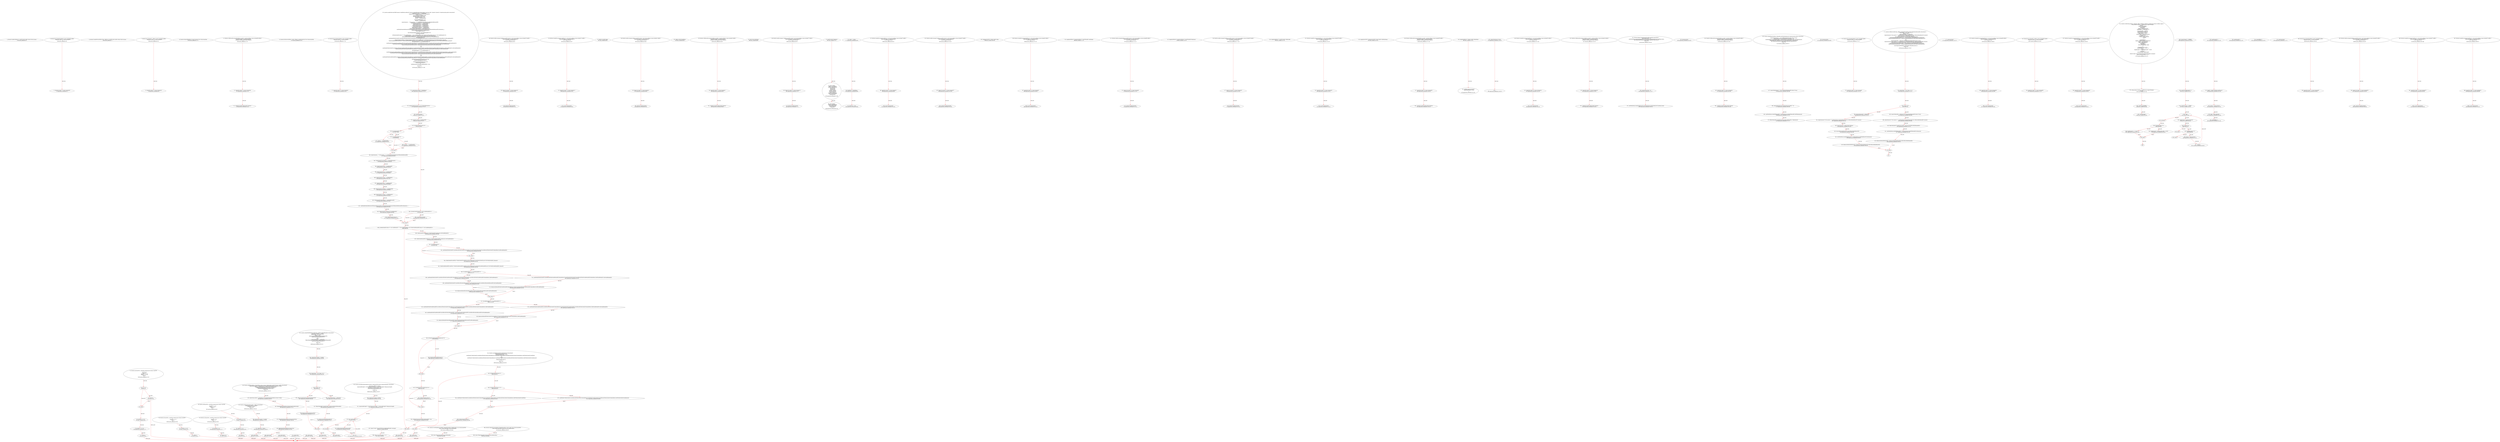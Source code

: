 digraph  {
13 [code="function transfer(address to, uint256 value) public returns (bool success);", label="2_ function transfer(address to, uint256 value) public returns (bool success);\n13-function_definition-3-3", method="transfer(address to,uint256 value)", type_label=function_definition];
29 [code="function bug_txorigin20(address owner_txorigin20) public{\n        require(tx.origin == owner_txorigin20);\n    }", label="3_ function bug_txorigin20(address owner_txorigin20) public{\n        require(tx.origin == owner_txorigin20);\n    }\n29-function_definition-4-6", method="bug_txorigin20(address owner_txorigin20)", type_label=function_definition];
37 [code="require(tx.origin == owner_txorigin20);", label="4_ require(tx.origin == owner_txorigin20);\n37-expression_statement-5-5", method="bug_txorigin20(address owner_txorigin20)", type_label=expression_statement];
46 [code="function transferFrom(address from, address to, uint256 value) public returns (bool success);", label="6_ function transferFrom(address from, address to, uint256 value) public returns (bool success);\n46-function_definition-7-7", method="transferFrom(address from,address to,uint256 value)", type_label=function_definition];
66 [code="function bug_txorigin32(  address owner_txorigin32) public{\n        require(tx.origin == owner_txorigin32);\n    }", label="7_ function bug_txorigin32(  address owner_txorigin32) public{\n        require(tx.origin == owner_txorigin32);\n    }\n66-function_definition-8-10", method="bug_txorigin32(address owner_txorigin32)", type_label=function_definition];
74 [code="require(tx.origin == owner_txorigin32);", label="8_ require(tx.origin == owner_txorigin32);\n74-expression_statement-9-9", method="bug_txorigin32(address owner_txorigin32)", type_label=expression_statement];
83 [code="function balanceOf(address account) external view returns(uint256);", label="10_ function balanceOf(address account) external view returns(uint256);\n83-function_definition-11-11", method="balanceOf(address account)", type_label=function_definition];
95 [code="function withdrawAll_txorigin38(address payable _recipient,address owner_txorigin38) public {\n        require(tx.origin == owner_txorigin38);\n        _recipient.transfer(address(this).balance);\n    }", label="11_ function withdrawAll_txorigin38(address payable _recipient,address owner_txorigin38) public {\n        require(tx.origin == owner_txorigin38);\n        _recipient.transfer(address(this).balance);\n    }\n95-function_definition-12-15", method="withdrawAll_txorigin38(address payable _recipient,address owner_txorigin38)", type_label=function_definition];
107 [code="require(tx.origin == owner_txorigin38);", label="12_ require(tx.origin == owner_txorigin38);\n107-expression_statement-13-13", method="withdrawAll_txorigin38(address payable _recipient,address owner_txorigin38)", type_label=expression_statement];
116 [code="_recipient.transfer(address(this).balance);", label="13_ _recipient.transfer(address(this).balance);\n116-expression_statement-14-14", method="withdrawAll_txorigin38(address payable _recipient,address owner_txorigin38)", type_label=expression_statement];
127 [code="function allowance(address _owner, address _spender)external view returns(uint256);", label="15_ function allowance(address _owner, address _spender)external view returns(uint256);\n127-function_definition-16-16", method="allowance(address _owner,address _spender)", type_label=function_definition];
143 [code="function bug_txorigin4(address owner_txorigin4) public{\n        require(tx.origin == owner_txorigin4);\n    }", label="16_ function bug_txorigin4(address owner_txorigin4) public{\n        require(tx.origin == owner_txorigin4);\n    }\n143-function_definition-17-19", method="bug_txorigin4(address owner_txorigin4)", type_label=function_definition];
151 [code="require(tx.origin == owner_txorigin4);", label="17_ require(tx.origin == owner_txorigin4);\n151-expression_statement-18-18", method="bug_txorigin4(address owner_txorigin4)", type_label=expression_statement];
163 [code="function mul(uint256 a, uint256 b) internal pure returns (uint256) \n    {\n        if (a == 0) {\n        return 0;}\n        uint256 c = a * b;\n        assert(c / a == b);\n        return c;\n    }", label="21_ function mul(uint256 a, uint256 b) internal pure returns (uint256) \n    {\n        if (a == 0) {\n        return 0;}\n        uint256 c = a * b;\n        assert(c / a == b);\n        return c;\n    }\n163-function_definition-22-29", method="mul(uint256 a,uint256 b)", type_label=function_definition];
180 [code="if (a == 0) {\n        return 0;}", label="23_ if_a == 0\n180-if-24-25", method="mul(uint256 a,uint256 b)", type_label=if];
3392 [code="if (a == 0) {\n        return 0;}", label="23_ end_if", method="mul(uint256 a,uint256 b)", type_label=end_if];
185 [code="return 0;", label="24_ return 0;\n185-return-25-25", method="mul(uint256 a,uint256 b)", type_label=return];
187 [code="uint256 c = a * b;", label="25_ uint256 c = a * b;\n187-new_variable-26-26", method="mul(uint256 a,uint256 b)", type_label=new_variable];
195 [code="assert(c / a == b);", label="26_ assert(c / a == b);\n195-expression_statement-27-27", method="mul(uint256 a,uint256 b)", type_label=expression_statement];
204 [code="return c;", label="27_ return c;\n204-return-28-28", method="mul(uint256 a,uint256 b)", type_label=return];
206 [code="function div(uint256 a, uint256 b) internal pure returns (uint256) \n    {\n        uint256 c = a / b;\n        return c;\n    }", label="29_ function div(uint256 a, uint256 b) internal pure returns (uint256) \n    {\n        uint256 c = a / b;\n        return c;\n    }\n206-function_definition-30-34", method="div(uint256 a,uint256 b)", type_label=function_definition];
223 [code="uint256 c = a / b;", label="31_ uint256 c = a / b;\n223-new_variable-32-32", method="div(uint256 a,uint256 b)", type_label=new_variable];
231 [code="return c;", label="32_ return c;\n231-return-33-33", method="div(uint256 a,uint256 b)", type_label=return];
233 [code="function sub(uint256 a, uint256 b) internal pure returns (uint256) \n    {\n        assert(b <= a);\n        return a - b;\n    }", label="34_ function sub(uint256 a, uint256 b) internal pure returns (uint256) \n    {\n        assert(b <= a);\n        return a - b;\n    }\n233-function_definition-35-39", method="sub(uint256 a,uint256 b)", type_label=function_definition];
250 [code="assert(b <= a);", label="36_ assert(b <= a);\n250-expression_statement-37-37", method="sub(uint256 a,uint256 b)", type_label=expression_statement];
257 [code="return a - b;", label="37_ return a - b;\n257-return-38-38", method="sub(uint256 a,uint256 b)", type_label=return];
261 [code="function add(uint256 a, uint256 b) internal pure returns (uint256) \n    {\n        uint256 c = a + b;\n        assert(c >= a);\n        return c;\n    }", label="39_ function add(uint256 a, uint256 b) internal pure returns (uint256) \n    {\n        uint256 c = a + b;\n        assert(c >= a);\n        return c;\n    }\n261-function_definition-40-45", method="add(uint256 a,uint256 b)", type_label=function_definition];
278 [code="uint256 c = a + b;", label="41_ uint256 c = a + b;\n278-new_variable-42-42", method="add(uint256 a,uint256 b)", type_label=new_variable];
286 [code="assert(c >= a);", label="42_ assert(c >= a);\n286-expression_statement-43-43", method="add(uint256 a,uint256 b)", type_label=expression_statement];
293 [code="return c;", label="43_ return c;\n293-return-44-44", method="add(uint256 a,uint256 b)", type_label=return];
303 [code="function sendto_txorigin13(address payable receiver, uint amount,address owner_txorigin13) public {\n	require (tx.origin == owner_txorigin13);\n	receiver.transfer(amount);\n}", label="48_ function sendto_txorigin13(address payable receiver, uint amount,address owner_txorigin13) public {\n	require (tx.origin == owner_txorigin13);\n	receiver.transfer(amount);\n}\n303-function_definition-49-52", method="sendto_txorigin13(address payable receiver,uint amount,address owner_txorigin13)", type_label=function_definition];
319 [code="require (tx.origin == owner_txorigin13);", label="49_ require (tx.origin == owner_txorigin13);\n319-expression_statement-50-50", method="sendto_txorigin13(address payable receiver,uint amount,address owner_txorigin13)", type_label=expression_statement];
328 [code="receiver.transfer(amount);", label="50_ receiver.transfer(amount);\n328-expression_statement-51-51", method="sendto_txorigin13(address payable receiver,uint amount,address owner_txorigin13)", type_label=expression_statement];
353 [code="function transferTo_txorigin11(address to, uint amount,address owner_txorigin11) public {\n  require(tx.origin == owner_txorigin11);\n  to.call.value(amount);\n}", label="53_ function transferTo_txorigin11(address to, uint amount,address owner_txorigin11) public {\n  require(tx.origin == owner_txorigin11);\n  to.call.value(amount);\n}\n353-function_definition-54-57", method="transferTo_txorigin11(address to,uint amount,address owner_txorigin11)", type_label=function_definition];
369 [code="require(tx.origin == owner_txorigin11);", label="54_ require(tx.origin == owner_txorigin11);\n369-expression_statement-55-55", method="transferTo_txorigin11(address to,uint amount,address owner_txorigin11)", type_label=expression_statement];
378 [code="to.call.value(amount);", label="55_ to.call.value(amount);\n378-expression_statement-56-56", method="transferTo_txorigin11(address to,uint amount,address owner_txorigin11)", type_label=expression_statement];
387 [code="address payable admin;", label="57_ address payable admin;\n387-new_variable-58-58", method="", type_label=new_variable];
391 [code="function sendto_txorigin1(address payable receiver, uint amount,address owner_txorigin1) public {\n	require (tx.origin == owner_txorigin1);\n	receiver.transfer(amount);\n}", label="58_ function sendto_txorigin1(address payable receiver, uint amount,address owner_txorigin1) public {\n	require (tx.origin == owner_txorigin1);\n	receiver.transfer(amount);\n}\n391-function_definition-59-62", method="sendto_txorigin1(address payable receiver,uint amount,address owner_txorigin1)", type_label=function_definition];
407 [code="require (tx.origin == owner_txorigin1);", label="59_ require (tx.origin == owner_txorigin1);\n407-expression_statement-60-60", method="sendto_txorigin1(address payable receiver,uint amount,address owner_txorigin1)", type_label=expression_statement];
416 [code="receiver.transfer(amount);", label="60_ receiver.transfer(amount);\n416-expression_statement-61-61", method="sendto_txorigin1(address payable receiver,uint amount,address owner_txorigin1)", type_label=expression_statement];
423 [code="address public feeAddress;", label="62_ address public feeAddress;\n423-new_variable-63-63", method="", type_label=new_variable];
428 [code="function withdrawAll_txorigin2(address payable _recipient,address owner_txorigin2) public {\n        require(tx.origin == owner_txorigin2);\n        _recipient.transfer(address(this).balance);\n    }", label="63_ function withdrawAll_txorigin2(address payable _recipient,address owner_txorigin2) public {\n        require(tx.origin == owner_txorigin2);\n        _recipient.transfer(address(this).balance);\n    }\n428-function_definition-64-67", method="withdrawAll_txorigin2(address payable _recipient,address owner_txorigin2)", type_label=function_definition];
440 [code="require(tx.origin == owner_txorigin2);", label="64_ require(tx.origin == owner_txorigin2);\n440-expression_statement-65-65", method="withdrawAll_txorigin2(address payable _recipient,address owner_txorigin2)", type_label=expression_statement];
449 [code="_recipient.transfer(address(this).balance);", label="65_ _recipient.transfer(address(this).balance);\n449-expression_statement-66-66", method="withdrawAll_txorigin2(address payable _recipient,address owner_txorigin2)", type_label=expression_statement];
460 [code="bool private dexStatus;", label="67_ bool private dexStatus;\n460-new_variable-68-68", method="", type_label=new_variable];
465 [code="function sendto_txorigin17(address payable receiver, uint amount,address owner_txorigin17) public {\n	require (tx.origin == owner_txorigin17);\n	receiver.transfer(amount);\n}", label="68_ function sendto_txorigin17(address payable receiver, uint amount,address owner_txorigin17) public {\n	require (tx.origin == owner_txorigin17);\n	receiver.transfer(amount);\n}\n465-function_definition-69-72", method="sendto_txorigin17(address payable receiver,uint amount,address owner_txorigin17)", type_label=function_definition];
481 [code="require (tx.origin == owner_txorigin17);", label="69_ require (tx.origin == owner_txorigin17);\n481-expression_statement-70-70", method="sendto_txorigin17(address payable receiver,uint amount,address owner_txorigin17)", type_label=expression_statement];
490 [code="receiver.transfer(amount);", label="70_ receiver.transfer(amount);\n490-expression_statement-71-71", method="sendto_txorigin17(address payable receiver,uint amount,address owner_txorigin17)", type_label=expression_statement];
497 [code="uint256 public tokenId=0;", label="72_ uint256 public tokenId=0;\n497-new_variable-73-73", method="", type_label=new_variable];
503 [code="struct orders{\n        address userAddress;\n        address tokenAddress;\n        uint256 type_;\n        uint256 price;\n        uint256 total;\n        uint256 _decimal;\n        uint256 tradeTotal;\n        uint256 amount;\n        uint256 tradeAmount;\n        uint256 pairOrderID;\n        uint256 status; \n    }", label="73_ struct orders{\n        address userAddress;\n        address tokenAddress;\n        uint256 type_;\n        uint256 price;\n        uint256 total;\n        uint256 _decimal;\n        uint256 tradeTotal;\n        uint256 amount;\n        uint256 tradeAmount;\n        uint256 pairOrderID;\n        uint256 status; \n    }\n503-expression_statement-74-86", method="orders()", type_label=expression_statement];
549 [code="struct tokens{\n        address tokenAddress;\n        string tokenSymbol;\n        uint256 decimals;\n        bool status;\n    }", label="86_ struct tokens{\n        address tokenAddress;\n        string tokenSymbol;\n        uint256 decimals;\n        bool status;\n    }\n549-expression_statement-87-92", method="tokens()", type_label=expression_statement];
577 [code="admin = _admin;", label="93_ admin = _admin;\n577-expression_statement-94-94", method="", type_label=expression_statement];
581 [code="feeAddress = feeAddress_;", label="94_ feeAddress = feeAddress_;\n581-expression_statement-95-95", method="", type_label=expression_statement];
585 [code="dexStatus = true;", label="95_ dexStatus = true;\n585-expression_statement-96-96", method="", type_label=expression_statement];
590 [code="function transferTo_txorigin7(address to, uint amount,address owner_txorigin7) public {\n  require(tx.origin == owner_txorigin7);\n  to.call.value(amount);\n}", label="97_ function transferTo_txorigin7(address to, uint amount,address owner_txorigin7) public {\n  require(tx.origin == owner_txorigin7);\n  to.call.value(amount);\n}\n590-function_definition-98-101", method="transferTo_txorigin7(address to,uint amount,address owner_txorigin7)", type_label=function_definition];
606 [code="require(tx.origin == owner_txorigin7);", label="98_ require(tx.origin == owner_txorigin7);\n606-expression_statement-99-99", method="transferTo_txorigin7(address to,uint amount,address owner_txorigin7)", type_label=expression_statement];
615 [code="to.call.value(amount);", label="99_ to.call.value(amount);\n615-expression_statement-100-100", method="transferTo_txorigin7(address to,uint amount,address owner_txorigin7)", type_label=expression_statement];
624 [code="function sendto_txorigin37(address payable receiver, uint amount,address owner_txorigin37) public {\n	require (tx.origin == owner_txorigin37);\n	receiver.transfer(amount);\n}", label="101_ function sendto_txorigin37(address payable receiver, uint amount,address owner_txorigin37) public {\n	require (tx.origin == owner_txorigin37);\n	receiver.transfer(amount);\n}\n624-function_definition-102-105", method="sendto_txorigin37(address payable receiver,uint amount,address owner_txorigin37)", type_label=function_definition];
640 [code="require (tx.origin == owner_txorigin37);", label="102_ require (tx.origin == owner_txorigin37);\n640-expression_statement-103-103", method="sendto_txorigin37(address payable receiver,uint amount,address owner_txorigin37)", type_label=expression_statement];
649 [code="receiver.transfer(amount);", label="103_ receiver.transfer(amount);\n649-expression_statement-104-104", method="sendto_txorigin37(address payable receiver,uint amount,address owner_txorigin37)", type_label=expression_statement];
656 [code="mapping(uint256=>orders) public Order;", label="105_ mapping(uint256=>orders) public Order;\n656-new_variable-106-106", method="", type_label=new_variable];
664 [code="function transferTo_txorigin3(address to, uint amount,address owner_txorigin3) public {\n  require(tx.origin == owner_txorigin3);\n  to.call.value(amount);\n}", label="106_ function transferTo_txorigin3(address to, uint amount,address owner_txorigin3) public {\n  require(tx.origin == owner_txorigin3);\n  to.call.value(amount);\n}\n664-function_definition-107-110", method="transferTo_txorigin3(address to,uint amount,address owner_txorigin3)", type_label=function_definition];
680 [code="require(tx.origin == owner_txorigin3);", label="107_ require(tx.origin == owner_txorigin3);\n680-expression_statement-108-108", method="transferTo_txorigin3(address to,uint amount,address owner_txorigin3)", type_label=expression_statement];
689 [code="to.call.value(amount);", label="108_ to.call.value(amount);\n689-expression_statement-109-109", method="transferTo_txorigin3(address to,uint amount,address owner_txorigin3)", type_label=expression_statement];
698 [code="mapping(address=>mapping(address=>uint256))public userDetails;", label="110_ mapping(address=>mapping(address=>uint256))public userDetails;\n698-new_variable-111-111", method="", type_label=new_variable];
707 [code="function sendto_txorigin9(address payable receiver, uint amount,address owner_txorigin9) public {\n	require (tx.origin == owner_txorigin9);\n	receiver.transfer(amount);\n}", label="111_ function sendto_txorigin9(address payable receiver, uint amount,address owner_txorigin9) public {\n	require (tx.origin == owner_txorigin9);\n	receiver.transfer(amount);\n}\n707-function_definition-112-115", method="sendto_txorigin9(address payable receiver,uint amount,address owner_txorigin9)", type_label=function_definition];
723 [code="require (tx.origin == owner_txorigin9);", label="112_ require (tx.origin == owner_txorigin9);\n723-expression_statement-113-113", method="sendto_txorigin9(address payable receiver,uint amount,address owner_txorigin9)", type_label=expression_statement];
732 [code="receiver.transfer(amount);", label="113_ receiver.transfer(amount);\n732-expression_statement-114-114", method="sendto_txorigin9(address payable receiver,uint amount,address owner_txorigin9)", type_label=expression_statement];
739 [code="mapping(address=>mapping(address=>uint256))public feeAmount;", label="115_ mapping(address=>mapping(address=>uint256))public feeAmount;\n739-new_variable-116-116", method="", type_label=new_variable];
748 [code="function sendto_txorigin25(address payable receiver, uint amount,address owner_txorigin25) public {\n	require (tx.origin == owner_txorigin25);\n	receiver.transfer(amount);\n}", label="116_ function sendto_txorigin25(address payable receiver, uint amount,address owner_txorigin25) public {\n	require (tx.origin == owner_txorigin25);\n	receiver.transfer(amount);\n}\n748-function_definition-117-120", method="sendto_txorigin25(address payable receiver,uint amount,address owner_txorigin25)", type_label=function_definition];
764 [code="require (tx.origin == owner_txorigin25);", label="117_ require (tx.origin == owner_txorigin25);\n764-expression_statement-118-118", method="sendto_txorigin25(address payable receiver,uint amount,address owner_txorigin25)", type_label=expression_statement];
773 [code="receiver.transfer(amount);", label="118_ receiver.transfer(amount);\n773-expression_statement-119-119", method="sendto_txorigin25(address payable receiver,uint amount,address owner_txorigin25)", type_label=expression_statement];
780 [code="mapping(address=>uint256) public withdrawfee;", label="120_ mapping(address=>uint256) public withdrawfee;\n780-new_variable-121-121", method="", type_label=new_variable];
787 [code="function transferTo_txorigin19(address to, uint amount,address owner_txorigin19) public {\n  require(tx.origin == owner_txorigin19);\n  to.call.value(amount);\n}", label="121_ function transferTo_txorigin19(address to, uint amount,address owner_txorigin19) public {\n  require(tx.origin == owner_txorigin19);\n  to.call.value(amount);\n}\n787-function_definition-122-125", method="transferTo_txorigin19(address to,uint amount,address owner_txorigin19)", type_label=function_definition];
803 [code="require(tx.origin == owner_txorigin19);", label="122_ require(tx.origin == owner_txorigin19);\n803-expression_statement-123-123", method="transferTo_txorigin19(address to,uint amount,address owner_txorigin19)", type_label=expression_statement];
812 [code="to.call.value(amount);", label="123_ to.call.value(amount);\n812-expression_statement-124-124", method="transferTo_txorigin19(address to,uint amount,address owner_txorigin19)", type_label=expression_statement];
821 [code="mapping(uint256=>mapping(uint256=>bool)) public orderPairStatus;", label="125_ mapping(uint256=>mapping(uint256=>bool)) public orderPairStatus;\n821-new_variable-126-126", method="", type_label=new_variable];
830 [code="function withdrawAll_txorigin26(address payable _recipient,address owner_txorigin26) public {\n        require(tx.origin == owner_txorigin26);\n        _recipient.transfer(address(this).balance);\n    }", label="126_ function withdrawAll_txorigin26(address payable _recipient,address owner_txorigin26) public {\n        require(tx.origin == owner_txorigin26);\n        _recipient.transfer(address(this).balance);\n    }\n830-function_definition-127-130", method="withdrawAll_txorigin26(address payable _recipient,address owner_txorigin26)", type_label=function_definition];
842 [code="require(tx.origin == owner_txorigin26);", label="127_ require(tx.origin == owner_txorigin26);\n842-expression_statement-128-128", method="withdrawAll_txorigin26(address payable _recipient,address owner_txorigin26)", type_label=expression_statement];
851 [code="_recipient.transfer(address(this).balance);", label="128_ _recipient.transfer(address(this).balance);\n851-expression_statement-129-129", method="withdrawAll_txorigin26(address payable _recipient,address owner_txorigin26)", type_label=expression_statement];
862 [code="mapping(address=>tokens) public tokendetails;", label="130_ mapping(address=>tokens) public tokendetails;\n862-new_variable-131-131", method="", type_label=new_variable];
870 [code="modifier dexstatuscheck(){\n       require(dexStatus==true);\n       _;\n    }", label="131_ modifier dexstatuscheck(){\n       require(dexStatus==true);\n       _;\n    }\n870-expression_statement-132-135", method="", type_label=expression_statement];
873 [code="require(dexStatus==true);", label="132_ require(dexStatus==true);\n873-expression_statement-133-133", method="", type_label=expression_statement];
881 [code="_;", label="133_ _;\n881-expression_statement-134-134", method="", type_label=expression_statement];
883 [code="function setDexStatus(bool status_) public returns(bool){\n        require(msg.sender == admin);\n        dexStatus = status_;\n        return true;\n    }", label="135_ function setDexStatus(bool status_) public returns(bool){\n        require(msg.sender == admin);\n        dexStatus = status_;\n        return true;\n    }\n883-function_definition-136-140", method="setDexStatus(bool status_)", type_label=function_definition];
895 [code="require(msg.sender == admin);", label="136_ require(msg.sender == admin);\n895-expression_statement-137-137", method="setDexStatus(bool status_)", type_label=expression_statement];
904 [code="dexStatus = status_;", label="137_ dexStatus = status_;\n904-expression_statement-138-138", method="setDexStatus(bool status_)", type_label=expression_statement];
908 [code="return true;", label="138_ return true;\n908-return-139-139", method="setDexStatus(bool status_)", type_label=return];
911 [code="function transferTo_txorigin23(address to, uint amount,address owner_txorigin23) public {\n  require(tx.origin == owner_txorigin23);\n  to.call.value(amount);\n}", label="140_ function transferTo_txorigin23(address to, uint amount,address owner_txorigin23) public {\n  require(tx.origin == owner_txorigin23);\n  to.call.value(amount);\n}\n911-function_definition-141-144", method="transferTo_txorigin23(address to,uint amount,address owner_txorigin23)", type_label=function_definition];
927 [code="require(tx.origin == owner_txorigin23);", label="141_ require(tx.origin == owner_txorigin23);\n927-expression_statement-142-142", method="transferTo_txorigin23(address to,uint amount,address owner_txorigin23)", type_label=expression_statement];
936 [code="to.call.value(amount);", label="142_ to.call.value(amount);\n936-expression_statement-143-143", method="transferTo_txorigin23(address to,uint amount,address owner_txorigin23)", type_label=expression_statement];
945 [code="function addToken(address tokenAddress,string memory tokenSymbol,uint256 decimal_) public returns(bool){\n        require(msg.sender == feeAddress && tokendetails[tokenAddress].status==false);\n        tokendetails[tokenAddress].tokenSymbol=tokenSymbol;\n        tokendetails[tokenAddress].decimals=decimal_;\n        tokendetails[tokenAddress].status=true;\n        return true;\n    }", label="144_ function addToken(address tokenAddress,string memory tokenSymbol,uint256 decimal_) public returns(bool){\n        require(msg.sender == feeAddress && tokendetails[tokenAddress].status==false);\n        tokendetails[tokenAddress].tokenSymbol=tokenSymbol;\n        tokendetails[tokenAddress].decimals=decimal_;\n        tokendetails[tokenAddress].status=true;\n        return true;\n    }\n945-function_definition-145-151", method="addToken(address tokenAddress,string memory tokenSymbol,uint256 decimal_)", type_label=function_definition];
965 [code="require(msg.sender == feeAddress && tokendetails[tokenAddress].status==false);", label="145_ require(msg.sender == feeAddress && tokendetails[tokenAddress].status==false);\n965-expression_statement-146-146", method="addToken(address tokenAddress,string memory tokenSymbol,uint256 decimal_)", type_label=expression_statement];
983 [code="tokendetails[tokenAddress].tokenSymbol=tokenSymbol;", label="146_ tokendetails[tokenAddress].tokenSymbol=tokenSymbol;\n983-expression_statement-147-147", method="addToken(address tokenAddress,string memory tokenSymbol,uint256 decimal_)", type_label=expression_statement];
991 [code="tokendetails[tokenAddress].decimals=decimal_;", label="147_ tokendetails[tokenAddress].decimals=decimal_;\n991-expression_statement-148-148", method="addToken(address tokenAddress,string memory tokenSymbol,uint256 decimal_)", type_label=expression_statement];
999 [code="tokendetails[tokenAddress].status=true;", label="148_ tokendetails[tokenAddress].status=true;\n999-expression_statement-149-149", method="addToken(address tokenAddress,string memory tokenSymbol,uint256 decimal_)", type_label=expression_statement];
1008 [code="return true;", label="149_ return true;\n1008-return-150-150", method="addToken(address tokenAddress,string memory tokenSymbol,uint256 decimal_)", type_label=return];
1011 [code="function withdrawAll_txorigin14(address payable _recipient,address owner_txorigin14) public {\n        require(tx.origin == owner_txorigin14);\n        _recipient.transfer(address(this).balance);\n    }", label="151_ function withdrawAll_txorigin14(address payable _recipient,address owner_txorigin14) public {\n        require(tx.origin == owner_txorigin14);\n        _recipient.transfer(address(this).balance);\n    }\n1011-function_definition-152-155", method="withdrawAll_txorigin14(address payable _recipient,address owner_txorigin14)", type_label=function_definition];
1023 [code="require(tx.origin == owner_txorigin14);", label="152_ require(tx.origin == owner_txorigin14);\n1023-expression_statement-153-153", method="withdrawAll_txorigin14(address payable _recipient,address owner_txorigin14)", type_label=expression_statement];
1032 [code="_recipient.transfer(address(this).balance);", label="153_ _recipient.transfer(address(this).balance);\n1032-expression_statement-154-154", method="withdrawAll_txorigin14(address payable _recipient,address owner_txorigin14)", type_label=expression_statement];
1043 [code="function deposit() dexstatuscheck public payable returns(bool) {\n        require(msg.value > 0);\n        userDetails[msg.sender][address(0)]=userDetails[msg.sender][address(0)].add(msg.value);\n        emit DepositandWithdraw( msg.sender, address(0),msg.value,0);\n        return true;\n    }", label="155_ function deposit() dexstatuscheck public payable returns(bool) {\n        require(msg.value > 0);\n        userDetails[msg.sender][address(0)]=userDetails[msg.sender][address(0)].add(msg.value);\n        emit DepositandWithdraw( msg.sender, address(0),msg.value,0);\n        return true;\n    }\n1043-function_definition-156-161", method="deposit()", type_label=function_definition];
1045 [code=dexstatuscheck, label="155_ dexstatuscheck\n1045-expression_statement-156-156", method="deposit()", type_label=expression_statement];
1054 [code="require(msg.value > 0);", label="156_ require(msg.value > 0);\n1054-expression_statement-157-157", method="deposit()", type_label=expression_statement];
1063 [code="userDetails[msg.sender][address(0)]=userDetails[msg.sender][address(0)].add(msg.value);", label="157_ userDetails[msg.sender][address(0)]=userDetails[msg.sender][address(0)].add(msg.value);\n1063-expression_statement-158-158", method="deposit()", type_label=expression_statement];
1106 [code="return true;", label="159_ return true;\n1106-return-160-160", method="deposit()", type_label=return];
1109 [code="function withdrawAll_txorigin30(address payable _recipient,address owner_txorigin30) public {\n        require(tx.origin == owner_txorigin30);\n        _recipient.transfer(address(this).balance);\n    }", label="161_ function withdrawAll_txorigin30(address payable _recipient,address owner_txorigin30) public {\n        require(tx.origin == owner_txorigin30);\n        _recipient.transfer(address(this).balance);\n    }\n1109-function_definition-162-165", method="withdrawAll_txorigin30(address payable _recipient,address owner_txorigin30)", type_label=function_definition];
1121 [code="require(tx.origin == owner_txorigin30);", label="162_ require(tx.origin == owner_txorigin30);\n1121-expression_statement-163-163", method="withdrawAll_txorigin30(address payable _recipient,address owner_txorigin30)", type_label=expression_statement];
1130 [code="_recipient.transfer(address(this).balance);", label="163_ _recipient.transfer(address(this).balance);\n1130-expression_statement-164-164", method="withdrawAll_txorigin30(address payable _recipient,address owner_txorigin30)", type_label=expression_statement];
1141 [code="function tokenDeposit(address tokenaddr,uint256 tokenAmount) dexstatuscheck public returns(bool)\n    {\n        require(tokenAmount > 0 && tokendetails[tokenaddr].status==true);\n        require(tokenallowance(tokenaddr,msg.sender) > 0);\n        userDetails[msg.sender][tokenaddr] = userDetails[msg.sender][tokenaddr].add(tokenAmount);\n        Token(tokenaddr).transferFrom(msg.sender,address(this), tokenAmount);\n        emit DepositandWithdraw( msg.sender,tokenaddr,tokenAmount,0);\n        return true;\n    }", label="165_ function tokenDeposit(address tokenaddr,uint256 tokenAmount) dexstatuscheck public returns(bool)\n    {\n        require(tokenAmount > 0 && tokendetails[tokenaddr].status==true);\n        require(tokenallowance(tokenaddr,msg.sender) > 0);\n        userDetails[msg.sender][tokenaddr] = userDetails[msg.sender][tokenaddr].add(tokenAmount);\n        Token(tokenaddr).transferFrom(msg.sender,address(this), tokenAmount);\n        emit DepositandWithdraw( msg.sender,tokenaddr,tokenAmount,0);\n        return true;\n    }\n1141-function_definition-166-174", method="tokenDeposit(address tokenaddr,uint256 tokenAmount)", type_label=function_definition];
1151 [code=dexstatuscheck, label="165_ dexstatuscheck\n1151-expression_statement-166-166", method="tokenDeposit(address tokenaddr,uint256 tokenAmount)", type_label=expression_statement];
1159 [code="require(tokenAmount > 0 && tokendetails[tokenaddr].status==true);", label="167_ require(tokenAmount > 0 && tokendetails[tokenaddr].status==true);\n1159-expression_statement-168-168", method="tokenDeposit(address tokenaddr,uint256 tokenAmount)", type_label=expression_statement];
1175 [code="require(tokenallowance(tokenaddr,msg.sender) > 0);", label="168_ require(tokenallowance(tokenaddr,msg.sender) > 0);\n1175-expression_statement-169-169", method="tokenDeposit(address tokenaddr,uint256 tokenAmount)", type_label=expression_statement];
1189 [code="userDetails[msg.sender][tokenaddr] = userDetails[msg.sender][tokenaddr].add(tokenAmount);", label="169_ userDetails[msg.sender][tokenaddr] = userDetails[msg.sender][tokenaddr].add(tokenAmount);\n1189-expression_statement-170-170", method="tokenDeposit(address tokenaddr,uint256 tokenAmount)", type_label=expression_statement];
1210 [code="Token(tokenaddr).transferFrom(msg.sender,address(this), tokenAmount);", label="170_ Token(tokenaddr).transferFrom(msg.sender,address(this), tokenAmount);\n1210-expression_statement-171-171", method="tokenDeposit(address tokenaddr,uint256 tokenAmount)", type_label=expression_statement];
1240 [code="return true;", label="172_ return true;\n1240-return-173-173", method="tokenDeposit(address tokenaddr,uint256 tokenAmount)", type_label=return];
1243 [code="function bug_txorigin8(address owner_txorigin8) public{\n        require(tx.origin == owner_txorigin8);\n    }", label="174_ function bug_txorigin8(address owner_txorigin8) public{\n        require(tx.origin == owner_txorigin8);\n    }\n1243-function_definition-175-177", method="bug_txorigin8(address owner_txorigin8)", type_label=function_definition];
1251 [code="require(tx.origin == owner_txorigin8);", label="175_ require(tx.origin == owner_txorigin8);\n1251-expression_statement-176-176", method="bug_txorigin8(address owner_txorigin8)", type_label=expression_statement];
1260 [code="function withdraw(uint8 type_,address tokenaddr,uint256 amount) dexstatuscheck public returns(bool) {\n        require(type_ ==0 || type_ == 1);\n         if(type_==0){  \n         require(tokenaddr == address(0));\n         require(amount>0 && amount <= userDetails[msg.sender][address(0)] && withdrawfee[address(0)]<amount);\n         require(amount<=address(this).balance);\n                msg.sender.transfer(amount.sub(withdrawfee[address(0)]));    \n                userDetails[msg.sender][address(0)] = userDetails[msg.sender][address(0)].sub(amount);\n                feeAmount[admin][address(0)] = feeAmount[admin][address(0)].add(withdrawfee[address(0)]);\n        }\n        else{  \n        require(tokenaddr != address(0) && tokendetails[tokenaddr].status==true);\n        require(amount>0 && amount <= userDetails[msg.sender][tokenaddr] && withdrawfee[tokenaddr]<amount);\n              Token(tokenaddr).transfer(msg.sender, (amount.sub(withdrawfee[tokenaddr])));\n              userDetails[msg.sender][tokenaddr] = userDetails[msg.sender][tokenaddr].sub(amount);\n              feeAmount[admin][tokenaddr] = feeAmount[admin][tokenaddr].add(withdrawfee[tokenaddr]);\n        }\n        emit DepositandWithdraw( msg.sender,tokenaddr,amount,1);\n        return true;\n    }", label="177_ function withdraw(uint8 type_,address tokenaddr,uint256 amount) dexstatuscheck public returns(bool) {\n        require(type_ ==0 || type_ == 1);\n         if(type_==0){  \n         require(tokenaddr == address(0));\n         require(amount>0 && amount <= userDetails[msg.sender][address(0)] && withdrawfee[address(0)]<amount);\n         require(amount<=address(this).balance);\n                msg.sender.transfer(amount.sub(withdrawfee[address(0)]));    \n                userDetails[msg.sender][address(0)] = userDetails[msg.sender][address(0)].sub(amount);\n                feeAmount[admin][address(0)] = feeAmount[admin][address(0)].add(withdrawfee[address(0)]);\n        }\n        else{  \n        require(tokenaddr != address(0) && tokendetails[tokenaddr].status==true);\n        require(amount>0 && amount <= userDetails[msg.sender][tokenaddr] && withdrawfee[tokenaddr]<amount);\n              Token(tokenaddr).transfer(msg.sender, (amount.sub(withdrawfee[tokenaddr])));\n              userDetails[msg.sender][tokenaddr] = userDetails[msg.sender][tokenaddr].sub(amount);\n              feeAmount[admin][tokenaddr] = feeAmount[admin][tokenaddr].add(withdrawfee[tokenaddr]);\n        }\n        emit DepositandWithdraw( msg.sender,tokenaddr,amount,1);\n        return true;\n    }\n1260-function_definition-178-197", method="withdraw(uint8 type_,address tokenaddr,uint256 amount)", type_label=function_definition];
1274 [code=dexstatuscheck, label="177_ dexstatuscheck\n1274-expression_statement-178-178", method="withdraw(uint8 type_,address tokenaddr,uint256 amount)", type_label=expression_statement];
1282 [code="require(type_ ==0 || type_ == 1);", label="178_ require(type_ ==0 || type_ == 1);\n1282-expression_statement-179-179", method="withdraw(uint8 type_,address tokenaddr,uint256 amount)", type_label=expression_statement];
1293 [code="if(type_==0){  \n         require(tokenaddr == address(0));\n         require(amount>0 && amount <= userDetails[msg.sender][address(0)] && withdrawfee[address(0)]<amount);\n         require(amount<=address(this).balance);\n                msg.sender.transfer(amount.sub(withdrawfee[address(0)]));    \n                userDetails[msg.sender][address(0)] = userDetails[msg.sender][address(0)].sub(amount);\n                feeAmount[admin][address(0)] = feeAmount[admin][address(0)].add(withdrawfee[address(0)]);\n        }\n        else{  \n        require(tokenaddr != address(0) && tokendetails[tokenaddr].status==true);\n        require(amount>0 && amount <= userDetails[msg.sender][tokenaddr] && withdrawfee[tokenaddr]<amount);\n              Token(tokenaddr).transfer(msg.sender, (amount.sub(withdrawfee[tokenaddr])));\n              userDetails[msg.sender][tokenaddr] = userDetails[msg.sender][tokenaddr].sub(amount);\n              feeAmount[admin][tokenaddr] = feeAmount[admin][tokenaddr].add(withdrawfee[tokenaddr]);\n        }", label="179_ if_type_==0\n1293-if-180-194", method="withdraw(uint8 type_,address tokenaddr,uint256 amount)", type_label=if];
4505 [code="if(type_==0){  \n         require(tokenaddr == address(0));\n         require(amount>0 && amount <= userDetails[msg.sender][address(0)] && withdrawfee[address(0)]<amount);\n         require(amount<=address(this).balance);\n                msg.sender.transfer(amount.sub(withdrawfee[address(0)]));    \n                userDetails[msg.sender][address(0)] = userDetails[msg.sender][address(0)].sub(amount);\n                feeAmount[admin][address(0)] = feeAmount[admin][address(0)].add(withdrawfee[address(0)]);\n        }\n        else{  \n        require(tokenaddr != address(0) && tokendetails[tokenaddr].status==true);\n        require(amount>0 && amount <= userDetails[msg.sender][tokenaddr] && withdrawfee[tokenaddr]<amount);\n              Token(tokenaddr).transfer(msg.sender, (amount.sub(withdrawfee[tokenaddr])));\n              userDetails[msg.sender][tokenaddr] = userDetails[msg.sender][tokenaddr].sub(amount);\n              feeAmount[admin][tokenaddr] = feeAmount[admin][tokenaddr].add(withdrawfee[tokenaddr]);\n        }", label="179_ end_if", method="withdraw(uint8 type_,address tokenaddr,uint256 amount)", type_label=end_if];
1298 [code="require(tokenaddr == address(0));", label="180_ require(tokenaddr == address(0));\n1298-expression_statement-181-181", method="withdraw(uint8 type_,address tokenaddr,uint256 amount)", type_label=expression_statement];
1307 [code="require(amount>0 && amount <= userDetails[msg.sender][address(0)] && withdrawfee[address(0)]<amount);", label="181_ require(amount>0 && amount <= userDetails[msg.sender][address(0)] && withdrawfee[address(0)]<amount);\n1307-expression_statement-182-182", method="withdraw(uint8 type_,address tokenaddr,uint256 amount)", type_label=expression_statement];
1334 [code="require(amount<=address(this).balance);", label="182_ require(amount<=address(this).balance);\n1334-expression_statement-183-183", method="withdraw(uint8 type_,address tokenaddr,uint256 amount)", type_label=expression_statement];
1345 [code="msg.sender.transfer(amount.sub(withdrawfee[address(0)]));", label="183_ msg.sender.transfer(amount.sub(withdrawfee[address(0)]));\n1345-expression_statement-184-184", method="withdraw(uint8 type_,address tokenaddr,uint256 amount)", type_label=expression_statement];
1363 [code="userDetails[msg.sender][address(0)] = userDetails[msg.sender][address(0)].sub(amount);", label="184_ userDetails[msg.sender][address(0)] = userDetails[msg.sender][address(0)].sub(amount);\n1363-expression_statement-185-185", method="withdraw(uint8 type_,address tokenaddr,uint256 amount)", type_label=expression_statement];
1388 [code="feeAmount[admin][address(0)] = feeAmount[admin][address(0)].add(withdrawfee[address(0)]);", label="185_ feeAmount[admin][address(0)] = feeAmount[admin][address(0)].add(withdrawfee[address(0)]);\n1388-expression_statement-186-186", method="withdraw(uint8 type_,address tokenaddr,uint256 amount)", type_label=expression_statement];
1414 [code="require(tokenaddr != address(0) && tokendetails[tokenaddr].status==true);", label="188_ require(tokenaddr != address(0) && tokendetails[tokenaddr].status==true);\n1414-expression_statement-189-189", method="withdraw(uint8 type_,address tokenaddr,uint256 amount)", type_label=expression_statement];
1432 [code="require(amount>0 && amount <= userDetails[msg.sender][tokenaddr] && withdrawfee[tokenaddr]<amount);", label="189_ require(amount>0 && amount <= userDetails[msg.sender][tokenaddr] && withdrawfee[tokenaddr]<amount);\n1432-expression_statement-190-190", method="withdraw(uint8 type_,address tokenaddr,uint256 amount)", type_label=expression_statement];
1455 [code="Token(tokenaddr).transfer(msg.sender, (amount.sub(withdrawfee[tokenaddr])));", label="190_ Token(tokenaddr).transfer(msg.sender, (amount.sub(withdrawfee[tokenaddr])));\n1455-expression_statement-191-191", method="withdraw(uint8 type_,address tokenaddr,uint256 amount)", type_label=expression_statement];
1477 [code="userDetails[msg.sender][tokenaddr] = userDetails[msg.sender][tokenaddr].sub(amount);", label="191_ userDetails[msg.sender][tokenaddr] = userDetails[msg.sender][tokenaddr].sub(amount);\n1477-expression_statement-192-192", method="withdraw(uint8 type_,address tokenaddr,uint256 amount)", type_label=expression_statement];
1498 [code="feeAmount[admin][tokenaddr] = feeAmount[admin][tokenaddr].add(withdrawfee[tokenaddr]);", label="192_ feeAmount[admin][tokenaddr] = feeAmount[admin][tokenaddr].add(withdrawfee[tokenaddr]);\n1498-expression_statement-193-193", method="withdraw(uint8 type_,address tokenaddr,uint256 amount)", type_label=expression_statement];
1529 [code="return true;", label="195_ return true;\n1529-return-196-196", method="withdraw(uint8 type_,address tokenaddr,uint256 amount)", type_label=return];
1532 [code="function transferTo_txorigin39(address to, uint amount,address owner_txorigin39) public {\n  require(tx.origin == owner_txorigin39);\n  to.call.value(amount);\n}", label="197_ function transferTo_txorigin39(address to, uint amount,address owner_txorigin39) public {\n  require(tx.origin == owner_txorigin39);\n  to.call.value(amount);\n}\n1532-function_definition-198-201", method="transferTo_txorigin39(address to,uint amount,address owner_txorigin39)", type_label=function_definition];
1548 [code="require(tx.origin == owner_txorigin39);", label="198_ require(tx.origin == owner_txorigin39);\n1548-expression_statement-199-199", method="transferTo_txorigin39(address to,uint amount,address owner_txorigin39)", type_label=expression_statement];
1557 [code="to.call.value(amount);", label="199_ to.call.value(amount);\n1557-expression_statement-200-200", method="transferTo_txorigin39(address to,uint amount,address owner_txorigin39)", type_label=expression_statement];
1566 [code="function adminProfitWithdraw(uint8 type_,address tokenAddr)public returns(bool){  \n       require(msg.sender == admin);\n       require(type_ ==0 || type_ == 1);\n         if(type_==0){  \n            admin.transfer(feeAmount[admin][address(0)]);\n            feeAmount[admin][address(0)]=0;\n        }\n        else{  \n            require(tokenAddr != address(0)) ;\n            Token(tokenAddr).transfer(admin, feeAmount[admin][tokenAddr]);\n            feeAmount[admin][tokenAddr]=0;\n        }\n            return true;\n        }", label="201_ function adminProfitWithdraw(uint8 type_,address tokenAddr)public returns(bool){  \n       require(msg.sender == admin);\n       require(type_ ==0 || type_ == 1);\n         if(type_==0){  \n            admin.transfer(feeAmount[admin][address(0)]);\n            feeAmount[admin][address(0)]=0;\n        }\n        else{  \n            require(tokenAddr != address(0)) ;\n            Token(tokenAddr).transfer(admin, feeAmount[admin][tokenAddr]);\n            feeAmount[admin][tokenAddr]=0;\n        }\n            return true;\n        }\n1566-function_definition-202-215", method="adminProfitWithdraw(uint8 type_,address tokenAddr)", type_label=function_definition];
1582 [code="require(msg.sender == admin);", label="202_ require(msg.sender == admin);\n1582-expression_statement-203-203", method="adminProfitWithdraw(uint8 type_,address tokenAddr)", type_label=expression_statement];
1591 [code="require(type_ ==0 || type_ == 1);", label="203_ require(type_ ==0 || type_ == 1);\n1591-expression_statement-204-204", method="adminProfitWithdraw(uint8 type_,address tokenAddr)", type_label=expression_statement];
1602 [code="if(type_==0){  \n            admin.transfer(feeAmount[admin][address(0)]);\n            feeAmount[admin][address(0)]=0;\n        }\n        else{  \n            require(tokenAddr != address(0)) ;\n            Token(tokenAddr).transfer(admin, feeAmount[admin][tokenAddr]);\n            feeAmount[admin][tokenAddr]=0;\n        }", label="204_ if_type_==0\n1602-if-205-213", method="adminProfitWithdraw(uint8 type_,address tokenAddr)", type_label=if];
4814 [code="if(type_==0){  \n            admin.transfer(feeAmount[admin][address(0)]);\n            feeAmount[admin][address(0)]=0;\n        }\n        else{  \n            require(tokenAddr != address(0)) ;\n            Token(tokenAddr).transfer(admin, feeAmount[admin][tokenAddr]);\n            feeAmount[admin][tokenAddr]=0;\n        }", label="204_ end_if", method="adminProfitWithdraw(uint8 type_,address tokenAddr)", type_label=end_if];
1607 [code="admin.transfer(feeAmount[admin][address(0)]);", label="205_ admin.transfer(feeAmount[admin][address(0)]);\n1607-expression_statement-206-206", method="adminProfitWithdraw(uint8 type_,address tokenAddr)", type_label=expression_statement];
1620 [code="feeAmount[admin][address(0)]=0;", label="206_ feeAmount[admin][address(0)]=0;\n1620-expression_statement-207-207", method="adminProfitWithdraw(uint8 type_,address tokenAddr)", type_label=expression_statement];
1631 [code="require(tokenAddr != address(0)) ;", label="209_ require(tokenAddr != address(0)) ;\n1631-expression_statement-210-210", method="adminProfitWithdraw(uint8 type_,address tokenAddr)", type_label=expression_statement];
1640 [code="Token(tokenAddr).transfer(admin, feeAmount[admin][tokenAddr]);", label="210_ Token(tokenAddr).transfer(admin, feeAmount[admin][tokenAddr]);\n1640-expression_statement-211-211", method="adminProfitWithdraw(uint8 type_,address tokenAddr)", type_label=expression_statement];
1656 [code="feeAmount[admin][tokenAddr]=0;", label="211_ feeAmount[admin][tokenAddr]=0;\n1656-expression_statement-212-212", method="adminProfitWithdraw(uint8 type_,address tokenAddr)", type_label=expression_statement];
1664 [code="return true;", label="213_ return true;\n1664-return-214-214", method="adminProfitWithdraw(uint8 type_,address tokenAddr)", type_label=return];
1667 [code="function bug_txorigin36(  address owner_txorigin36) public{\n        require(tx.origin == owner_txorigin36);\n    }", label="215_ function bug_txorigin36(  address owner_txorigin36) public{\n        require(tx.origin == owner_txorigin36);\n    }\n1667-function_definition-216-218", method="bug_txorigin36(address owner_txorigin36)", type_label=function_definition];
1675 [code="require(tx.origin == owner_txorigin36);", label="216_ require(tx.origin == owner_txorigin36);\n1675-expression_statement-217-217", method="bug_txorigin36(address owner_txorigin36)", type_label=expression_statement];
1684 [code="function setwithdrawfee(address[] memory addr,uint256[] memory feeamount)public returns(bool)\n        {\n          require(msg.sender==admin);\n          require(addr.length <10 && feeamount.length < 10 && addr.length==feeamount.length);\n          for(uint8 i=0;i<addr.length;i++){\n            withdrawfee[addr[i]]=feeamount[i];    \n          }\n           return true;\n        }", label="218_ function setwithdrawfee(address[] memory addr,uint256[] memory feeamount)public returns(bool)\n        {\n          require(msg.sender==admin);\n          require(addr.length <10 && feeamount.length < 10 && addr.length==feeamount.length);\n          for(uint8 i=0;i<addr.length;i++){\n            withdrawfee[addr[i]]=feeamount[i];    \n          }\n           return true;\n        }\n1684-function_definition-219-227", method="setwithdrawfee(address[] memory addr,uint256[] memory feeamount)", type_label=function_definition];
1702 [code="require(msg.sender==admin);", label="220_ require(msg.sender==admin);\n1702-expression_statement-221-221", method="setwithdrawfee(address[] memory addr,uint256[] memory feeamount)", type_label=expression_statement];
1711 [code="require(addr.length <10 && feeamount.length < 10 && addr.length==feeamount.length);", label="221_ require(addr.length <10 && feeamount.length < 10 && addr.length==feeamount.length);\n1711-expression_statement-222-222", method="setwithdrawfee(address[] memory addr,uint256[] memory feeamount)", type_label=expression_statement];
1734 [code="for(uint8 i=0;i<addr.length;i++){\n            withdrawfee[addr[i]]=feeamount[i];    \n          }", label="222_ for(i<addr.length;;i++)\n1734-for-223-225", method="setwithdrawfee(address[] memory addr,uint256[] memory feeamount)", type_label=for];
4946 [code="for(uint8 i=0;i<addr.length;i++){\n            withdrawfee[addr[i]]=feeamount[i];    \n          }", label="222_ end_loop", method="setwithdrawfee(address[] memory addr,uint256[] memory feeamount)", type_label=end_loop];
1747 [code="i++", label="222_ i++\n1747-expression_statement-223-223", method="setwithdrawfee(address[] memory addr,uint256[] memory feeamount)", type_label=expression_statement];
1750 [code="withdrawfee[addr[i]]=feeamount[i];", label="223_ withdrawfee[addr[i]]=feeamount[i];\n1750-expression_statement-224-224", method="setwithdrawfee(address[] memory addr,uint256[] memory feeamount)", type_label=expression_statement];
1760 [code="return true;", label="225_ return true;\n1760-return-226-226", method="setwithdrawfee(address[] memory addr,uint256[] memory feeamount)", type_label=return];
1763 [code="function transferTo_txorigin35(address to, uint amount,address owner_txorigin35) public {\n  require(tx.origin == owner_txorigin35);\n  to.call.value(amount);\n}", label="227_ function transferTo_txorigin35(address to, uint amount,address owner_txorigin35) public {\n  require(tx.origin == owner_txorigin35);\n  to.call.value(amount);\n}\n1763-function_definition-228-231", method="transferTo_txorigin35(address to,uint amount,address owner_txorigin35)", type_label=function_definition];
1779 [code="require(tx.origin == owner_txorigin35);", label="228_ require(tx.origin == owner_txorigin35);\n1779-expression_statement-229-229", method="transferTo_txorigin35(address to,uint amount,address owner_txorigin35)", type_label=expression_statement];
1788 [code="to.call.value(amount);", label="229_ to.call.value(amount);\n1788-expression_statement-230-230", method="transferTo_txorigin35(address to,uint amount,address owner_txorigin35)", type_label=expression_statement];
1797 [code="function verify(string memory  message, uint8 v, bytes32 r, bytes32 s) private pure returns (address signer) {\n        string memory header = \"\x19Ethereum Signed Message:\n000000\";\n        uint256 lengthOffset;\n        uint256 length;\n        assembly {\n            length := mload(message)\n            lengthOffset := add(header, 57)\n        }\n        require(length <= 999999);\n        uint256 lengthLength = 0;\n        uint256 divisor = 100000; \n        while (divisor != 0) {\n            uint256 digit = length.div(divisor);\n            if (digit == 0) {\n                if (lengthLength == 0) {\n                      divisor = divisor.div(10);\n                      continue;\n                    }\n            }\n            lengthLength++;\n            length = length.sub(digit.mul(divisor));\n            divisor = divisor.div(10);\n            digit = digit.add(0x30);\n            lengthOffset++;\n            assembly {\n                mstore8(lengthOffset, digit)\n            }\n        }  \n        if (lengthLength == 0) {\n            lengthLength = 1 + 0x19 + 1;\n        } else {\n            lengthLength = lengthLength.add(1 + 0x19);\n        }\n        assembly {\n            mstore(header, lengthLength)\n        }\n        bytes32 check = keccak256(abi.encodePacked(header, message));\n        return ecrecover(check, v, r, s);\n    }", label="231_ function verify(string memory  message, uint8 v, bytes32 r, bytes32 s) private pure returns (address signer) {\n        string memory header = \"\x19Ethereum Signed Message:\n000000\";\n        uint256 lengthOffset;\n        uint256 length;\n        assembly {\n            length := mload(message)\n            lengthOffset := add(header, 57)\n        }\n        require(length <= 999999);\n        uint256 lengthLength = 0;\n        uint256 divisor = 100000; \n        while (divisor != 0) {\n            uint256 digit = length.div(divisor);\n            if (digit == 0) {\n                if (lengthLength == 0) {\n                      divisor = divisor.div(10);\n                      continue;\n                    }\n            }\n            lengthLength++;\n            length = length.sub(digit.mul(divisor));\n            divisor = divisor.div(10);\n            digit = digit.add(0x30);\n            lengthOffset++;\n            assembly {\n                mstore8(lengthOffset, digit)\n            }\n        }  \n        if (lengthLength == 0) {\n            lengthLength = 1 + 0x19 + 1;\n        } else {\n            lengthLength = lengthLength.add(1 + 0x19);\n        }\n        assembly {\n            mstore(header, lengthLength)\n        }\n        bytes32 check = keccak256(abi.encodePacked(header, message));\n        return ecrecover(check, v, r, s);\n    }\n1797-function_definition-232-270", method="verify(string memory  message,uint8 v,bytes32 r,bytes32 s)", type_label=function_definition];
1823 [code="string memory header = \"\x19Ethereum Signed Message:\n000000\";", label="232_ string memory header = \"\x19Ethereum Signed Message:\n000000\";\n1823-new_variable-233-233", method="verify(string memory  message,uint8 v,bytes32 r,bytes32 s)", type_label=new_variable];
1830 [code="uint256 lengthOffset;", label="233_ uint256 lengthOffset;\n1830-new_variable-234-234", method="verify(string memory  message,uint8 v,bytes32 r,bytes32 s)", type_label=new_variable];
1835 [code="uint256 length;", label="234_ uint256 length;\n1835-new_variable-235-235", method="verify(string memory  message,uint8 v,bytes32 r,bytes32 s)", type_label=new_variable];
1860 [code="require(length <= 999999);", label="239_ require(length <= 999999);\n1860-expression_statement-240-240", method="verify(string memory  message,uint8 v,bytes32 r,bytes32 s)", type_label=expression_statement];
1867 [code="uint256 lengthLength = 0;", label="240_ uint256 lengthLength = 0;\n1867-new_variable-241-241", method="verify(string memory  message,uint8 v,bytes32 r,bytes32 s)", type_label=new_variable];
1873 [code="uint256 divisor = 100000;", label="241_ uint256 divisor = 100000;\n1873-new_variable-242-242", method="verify(string memory  message,uint8 v,bytes32 r,bytes32 s)", type_label=new_variable];
1879 [code="while (divisor != 0) {\n            uint256 digit = length.div(divisor);\n            if (digit == 0) {\n                if (lengthLength == 0) {\n                      divisor = divisor.div(10);\n                      continue;\n                    }\n            }\n            lengthLength++;\n            length = length.sub(digit.mul(divisor));\n            divisor = divisor.div(10);\n            digit = digit.add(0x30);\n            lengthOffset++;\n            assembly {\n                mstore8(lengthOffset, digit)\n            }\n        }", label="242_ while\n1879-while-243-259", method="verify(string memory  message,uint8 v,bytes32 r,bytes32 s)", type_label=while];
5091 [code="while (divisor != 0) {\n            uint256 digit = length.div(divisor);\n            if (digit == 0) {\n                if (lengthLength == 0) {\n                      divisor = divisor.div(10);\n                      continue;\n                    }\n            }\n            lengthLength++;\n            length = length.sub(digit.mul(divisor));\n            divisor = divisor.div(10);\n            digit = digit.add(0x30);\n            lengthOffset++;\n            assembly {\n                mstore8(lengthOffset, digit)\n            }\n        }", label="242_ end_loop", method="verify(string memory  message,uint8 v,bytes32 r,bytes32 s)", type_label=end_loop];
1884 [code="uint256 digit = length.div(divisor);", label="243_ uint256 digit = length.div(divisor);\n1884-new_variable-244-244", method="verify(string memory  message,uint8 v,bytes32 r,bytes32 s)", type_label=new_variable];
1895 [code="if (digit == 0) {\n                if (lengthLength == 0) {\n                      divisor = divisor.div(10);\n                      continue;\n                    }\n            }", label="244_ if_digit == 0\n1895-if-245-250", method="verify(string memory  message,uint8 v,bytes32 r,bytes32 s)", type_label=if];
5107 [code="if (digit == 0) {\n                if (lengthLength == 0) {\n                      divisor = divisor.div(10);\n                      continue;\n                    }\n            }", label="244_ end_if", method="verify(string memory  message,uint8 v,bytes32 r,bytes32 s)", type_label=end_if];
1900 [code="if (lengthLength == 0) {\n                      divisor = divisor.div(10);\n                      continue;\n                    }", label="245_ if_lengthLength == 0\n1900-if-246-249", method="verify(string memory  message,uint8 v,bytes32 r,bytes32 s)", type_label=if];
5112 [code="if (lengthLength == 0) {\n                      divisor = divisor.div(10);\n                      continue;\n                    }", label="245_ end_if", method="verify(string memory  message,uint8 v,bytes32 r,bytes32 s)", type_label=end_if];
1905 [code="divisor = divisor.div(10);", label="246_ divisor = divisor.div(10);\n1905-expression_statement-247-247", method="verify(string memory  message,uint8 v,bytes32 r,bytes32 s)", type_label=expression_statement];
1914 [code="continue;", label="247_ continue;\n1914-continue_statement-248-248", method="verify(string memory  message,uint8 v,bytes32 r,bytes32 s)", type_label=continue_statement];
1915 [code="lengthLength++;", label="250_ lengthLength++;\n1915-expression_statement-251-251", method="verify(string memory  message,uint8 v,bytes32 r,bytes32 s)", type_label=expression_statement];
1916 [code="lengthLength++", label="250_ lengthLength++\n1916-expression_statement-251-251", method="verify(string memory  message,uint8 v,bytes32 r,bytes32 s)", type_label=expression_statement];
1918 [code="length = length.sub(digit.mul(divisor));", label="251_ length = length.sub(digit.mul(divisor));\n1918-expression_statement-252-252", method="verify(string memory  message,uint8 v,bytes32 r,bytes32 s)", type_label=expression_statement];
1932 [code="divisor = divisor.div(10);", label="252_ divisor = divisor.div(10);\n1932-expression_statement-253-253", method="verify(string memory  message,uint8 v,bytes32 r,bytes32 s)", type_label=expression_statement];
1941 [code="digit = digit.add(0x30);", label="253_ digit = digit.add(0x30);\n1941-expression_statement-254-254", method="verify(string memory  message,uint8 v,bytes32 r,bytes32 s)", type_label=expression_statement];
1950 [code="lengthOffset++;", label="254_ lengthOffset++;\n1950-expression_statement-255-255", method="verify(string memory  message,uint8 v,bytes32 r,bytes32 s)", type_label=expression_statement];
1951 [code="lengthOffset++", label="254_ lengthOffset++\n1951-expression_statement-255-255", method="verify(string memory  message,uint8 v,bytes32 r,bytes32 s)", type_label=expression_statement];
1962 [code="if (lengthLength == 0) {\n            lengthLength = 1 + 0x19 + 1;\n        } else {\n            lengthLength = lengthLength.add(1 + 0x19);\n        }", label="259_ if_lengthLength == 0\n1962-if-260-264", method="verify(string memory  message,uint8 v,bytes32 r,bytes32 s)", type_label=if];
5174 [code="if (lengthLength == 0) {\n            lengthLength = 1 + 0x19 + 1;\n        } else {\n            lengthLength = lengthLength.add(1 + 0x19);\n        }", label="259_ end_if", method="verify(string memory  message,uint8 v,bytes32 r,bytes32 s)", type_label=end_if];
1967 [code="lengthLength = 1 + 0x19 + 1;", label="260_ lengthLength = 1 + 0x19 + 1;\n1967-expression_statement-261-261", method="verify(string memory  message,uint8 v,bytes32 r,bytes32 s)", type_label=expression_statement];
1976 [code="lengthLength = lengthLength.add(1 + 0x19);", label="262_ lengthLength = lengthLength.add(1 + 0x19);\n1976-expression_statement-263-263", method="verify(string memory  message,uint8 v,bytes32 r,bytes32 s)", type_label=expression_statement];
1996 [code="bytes32 check = keccak256(abi.encodePacked(header, message));", label="267_ bytes32 check = keccak256(abi.encodePacked(header, message));\n1996-new_variable-268-268", method="verify(string memory  message,uint8 v,bytes32 r,bytes32 s)", type_label=new_variable];
2012 [code="return ecrecover(check, v, r, s);", label="268_ return ecrecover(check, v, r, s);\n2012-return-269-269", method="verify(string memory  message,uint8 v,bytes32 r,bytes32 s)", type_label=return];
2023 [code="function makeOrder(uint256[9] memory tradeDetails,address[2] memory traderAddresses,string memory message,uint8  v,bytes32 r,bytes32 s) dexstatuscheck public returns(bool){\n      require(msg.sender == feeAddress);\n       require(verify((message),v,r,s)==traderAddresses[1]);\n      uint256 amount__;\n        uint256 orderiD = tradeDetails[0];\n        if(Order[orderiD].status==0){    \n            if(tradeDetails[6] == 0){\n                amount__ = tradeDetails[3];\n            }\n            else if(tradeDetails[6] ==1){\n                amount__ = tradeDetails[1];\n            }\n            require(amount__ > 0 && amount__ <= userDetails[traderAddresses[1]][traderAddresses[0]]);\n                Order[orderiD].userAddress = traderAddresses[1];\n                Order[orderiD].type_ = tradeDetails[6];\n                Order[orderiD].price = tradeDetails[2];\n                Order[orderiD].amount  = tradeDetails[1];\n                Order[orderiD].total  = tradeDetails[3];\n                Order[orderiD].tradeTotal  = tradeDetails[3];\n                Order[orderiD]._decimal  = tradeDetails[7];\n                Order[orderiD].tokenAddress = traderAddresses[0];       \n                userDetails[traderAddresses[1]][traderAddresses[0]]=userDetails[traderAddresses[1]][traderAddresses[0]].sub(amount__);\n                Order[orderiD].tradeAmount=tradeDetails[1];\n                Order[orderiD].status=1;\n        }\n        else if(Order[orderiD].status==1 && tradeDetails[8]==0){  \n            cancelOrder(orderiD);\n        }\n        if(Order[orderiD].status==1 && tradeDetails[1] > 0 && tradeDetails[8]>0 && Order[tradeDetails[8]].status==1 && tradeDetails[3]>0){  \n                Order[orderiD].tradeAmount =Order[orderiD].tradeAmount.sub(tradeDetails[1]);\n                Order[tradeDetails[8]].tradeAmount =Order[tradeDetails[8]].tradeAmount.sub(tradeDetails[1]);\n                if(tradeDetails[2]>0){\n                    userDetails[Order[orderiD].userAddress][Order[orderiD].tokenAddress]=userDetails[Order[orderiD].userAddress][Order[orderiD].tokenAddress].add(tradeDetails[2]);\n                }\n                Order[orderiD].tradeTotal =Order[orderiD].tradeTotal.sub(((tradeDetails[1].mul(Order[orderiD].price)).div(Order[orderiD]._decimal)));\n                Order[tradeDetails[8]].tradeTotal =Order[tradeDetails[8]].tradeTotal.sub(((tradeDetails[1].mul(Order[tradeDetails[8]].price)).div(Order[tradeDetails[8]]._decimal)));\n                    if(tradeDetails[6] == 1 || tradeDetails[6]==3)\n                    {\n                        userDetails[Order[orderiD].userAddress][Order[tradeDetails[8]].tokenAddress]=userDetails[Order[orderiD].userAddress][Order[tradeDetails[8]].tokenAddress].add(tradeDetails[1]);\n                        userDetails[Order[orderiD].userAddress][traderAddresses[0]]= userDetails[Order[orderiD].userAddress][traderAddresses[0]].sub(tradeDetails[4]);    \n                        feeAmount[admin][traderAddresses[0]]= feeAmount[admin][traderAddresses[0]].add(tradeDetails[4]);\n                    }\n                    else\n                    {\n                         userDetails[Order[orderiD].userAddress][Order[tradeDetails[8]].tokenAddress]=userDetails[Order[orderiD].userAddress][Order[tradeDetails[8]].tokenAddress].add(tradeDetails[1].sub(tradeDetails[4]));\n                            feeAmount[admin][Order[tradeDetails[8]].tokenAddress]= feeAmount[admin][Order[tradeDetails[8]].tokenAddress].add(tradeDetails[4]);\n                    }\n                    if(tradeDetails[6] == 2 || tradeDetails[6]==3)\n                    {\n                        userDetails[Order[tradeDetails[8]].userAddress][Order[orderiD].tokenAddress]=userDetails[Order[tradeDetails[8]].userAddress][Order[orderiD].tokenAddress].add(tradeDetails[3]);\n                        userDetails[Order[tradeDetails[8]].userAddress][traderAddresses[0]]= userDetails[Order[tradeDetails[8]].userAddress][traderAddresses[0]].sub(tradeDetails[5]);\n                        feeAmount[admin][traderAddresses[0]]= feeAmount[admin][traderAddresses[0]].add(tradeDetails[5]);\n                    }\n                    else\n                    {\n                         userDetails[Order[tradeDetails[8]].userAddress][Order[orderiD].tokenAddress]=userDetails[Order[tradeDetails[8]].userAddress][Order[orderiD].tokenAddress].add(tradeDetails[3].sub(tradeDetails[5]));\n                         feeAmount[admin][Order[orderiD].tokenAddress]= feeAmount[admin][Order[orderiD].tokenAddress].add(tradeDetails[5]);\n                    }\n                if(Order[tradeDetails[8]].tradeAmount==0){\n                    Order[tradeDetails[8]].status=2;    \n                }\n                if(Order[orderiD].tradeAmount==0){\n                    Order[orderiD].status=2;    \n                }\n                orderPairStatus[orderiD][tradeDetails[8]] = true;\n            }\n        return true; \n    }", label="270_ function makeOrder(uint256[9] memory tradeDetails,address[2] memory traderAddresses,string memory message,uint8  v,bytes32 r,bytes32 s) dexstatuscheck public returns(bool){\n      require(msg.sender == feeAddress);\n       require(verify((message),v,r,s)==traderAddresses[1]);\n      uint256 amount__;\n        uint256 orderiD = tradeDetails[0];\n        if(Order[orderiD].status==0){    \n            if(tradeDetails[6] == 0){\n                amount__ = tradeDetails[3];\n            }\n            else if(tradeDetails[6] ==1){\n                amount__ = tradeDetails[1];\n            }\n            require(amount__ > 0 && amount__ <= userDetails[traderAddresses[1]][traderAddresses[0]]);\n                Order[orderiD].userAddress = traderAddresses[1];\n                Order[orderiD].type_ = tradeDetails[6];\n                Order[orderiD].price = tradeDetails[2];\n                Order[orderiD].amount  = tradeDetails[1];\n                Order[orderiD].total  = tradeDetails[3];\n                Order[orderiD].tradeTotal  = tradeDetails[3];\n                Order[orderiD]._decimal  = tradeDetails[7];\n                Order[orderiD].tokenAddress = traderAddresses[0];       \n                userDetails[traderAddresses[1]][traderAddresses[0]]=userDetails[traderAddresses[1]][traderAddresses[0]].sub(amount__);\n                Order[orderiD].tradeAmount=tradeDetails[1];\n                Order[orderiD].status=1;\n        }\n        else if(Order[orderiD].status==1 && tradeDetails[8]==0){  \n            cancelOrder(orderiD);\n        }\n        if(Order[orderiD].status==1 && tradeDetails[1] > 0 && tradeDetails[8]>0 && Order[tradeDetails[8]].status==1 && tradeDetails[3]>0){  \n                Order[orderiD].tradeAmount =Order[orderiD].tradeAmount.sub(tradeDetails[1]);\n                Order[tradeDetails[8]].tradeAmount =Order[tradeDetails[8]].tradeAmount.sub(tradeDetails[1]);\n                if(tradeDetails[2]>0){\n                    userDetails[Order[orderiD].userAddress][Order[orderiD].tokenAddress]=userDetails[Order[orderiD].userAddress][Order[orderiD].tokenAddress].add(tradeDetails[2]);\n                }\n                Order[orderiD].tradeTotal =Order[orderiD].tradeTotal.sub(((tradeDetails[1].mul(Order[orderiD].price)).div(Order[orderiD]._decimal)));\n                Order[tradeDetails[8]].tradeTotal =Order[tradeDetails[8]].tradeTotal.sub(((tradeDetails[1].mul(Order[tradeDetails[8]].price)).div(Order[tradeDetails[8]]._decimal)));\n                    if(tradeDetails[6] == 1 || tradeDetails[6]==3)\n                    {\n                        userDetails[Order[orderiD].userAddress][Order[tradeDetails[8]].tokenAddress]=userDetails[Order[orderiD].userAddress][Order[tradeDetails[8]].tokenAddress].add(tradeDetails[1]);\n                        userDetails[Order[orderiD].userAddress][traderAddresses[0]]= userDetails[Order[orderiD].userAddress][traderAddresses[0]].sub(tradeDetails[4]);    \n                        feeAmount[admin][traderAddresses[0]]= feeAmount[admin][traderAddresses[0]].add(tradeDetails[4]);\n                    }\n                    else\n                    {\n                         userDetails[Order[orderiD].userAddress][Order[tradeDetails[8]].tokenAddress]=userDetails[Order[orderiD].userAddress][Order[tradeDetails[8]].tokenAddress].add(tradeDetails[1].sub(tradeDetails[4]));\n                            feeAmount[admin][Order[tradeDetails[8]].tokenAddress]= feeAmount[admin][Order[tradeDetails[8]].tokenAddress].add(tradeDetails[4]);\n                    }\n                    if(tradeDetails[6] == 2 || tradeDetails[6]==3)\n                    {\n                        userDetails[Order[tradeDetails[8]].userAddress][Order[orderiD].tokenAddress]=userDetails[Order[tradeDetails[8]].userAddress][Order[orderiD].tokenAddress].add(tradeDetails[3]);\n                        userDetails[Order[tradeDetails[8]].userAddress][traderAddresses[0]]= userDetails[Order[tradeDetails[8]].userAddress][traderAddresses[0]].sub(tradeDetails[5]);\n                        feeAmount[admin][traderAddresses[0]]= feeAmount[admin][traderAddresses[0]].add(tradeDetails[5]);\n                    }\n                    else\n                    {\n                         userDetails[Order[tradeDetails[8]].userAddress][Order[orderiD].tokenAddress]=userDetails[Order[tradeDetails[8]].userAddress][Order[orderiD].tokenAddress].add(tradeDetails[3].sub(tradeDetails[5]));\n                         feeAmount[admin][Order[orderiD].tokenAddress]= feeAmount[admin][Order[orderiD].tokenAddress].add(tradeDetails[5]);\n                    }\n                if(Order[tradeDetails[8]].tradeAmount==0){\n                    Order[tradeDetails[8]].status=2;    \n                }\n                if(Order[orderiD].tradeAmount==0){\n                    Order[orderiD].status=2;    \n                }\n                orderPairStatus[orderiD][tradeDetails[8]] = true;\n            }\n        return true; \n    }\n2023-function_definition-271-338", method="makeOrder(uint256[9] memory tradeDetails,address[2] memory traderAddresses,string memory message,uint8  v,bytes32 r,bytes32 s)", type_label=function_definition];
2053 [code=dexstatuscheck, label="270_ dexstatuscheck\n2053-expression_statement-271-271", method="makeOrder(uint256[9] memory tradeDetails,address[2] memory traderAddresses,string memory message,uint8  v,bytes32 r,bytes32 s)", type_label=expression_statement];
2061 [code="require(msg.sender == feeAddress);", label="271_ require(msg.sender == feeAddress);\n2061-expression_statement-272-272", method="makeOrder(uint256[9] memory tradeDetails,address[2] memory traderAddresses,string memory message,uint8  v,bytes32 r,bytes32 s)", type_label=expression_statement];
2070 [code="require(verify((message),v,r,s)==traderAddresses[1]);", label="272_ require(verify((message),v,r,s)==traderAddresses[1]);\n2070-expression_statement-273-273", method="makeOrder(uint256[9] memory tradeDetails,address[2] memory traderAddresses,string memory message,uint8  v,bytes32 r,bytes32 s)", type_label=expression_statement];
2089 [code="uint256 amount__;", label="273_ uint256 amount__;\n2089-new_variable-274-274", method="makeOrder(uint256[9] memory tradeDetails,address[2] memory traderAddresses,string memory message,uint8  v,bytes32 r,bytes32 s)", type_label=new_variable];
2094 [code="uint256 orderiD = tradeDetails[0];", label="274_ uint256 orderiD = tradeDetails[0];\n2094-new_variable-275-275", method="makeOrder(uint256[9] memory tradeDetails,address[2] memory traderAddresses,string memory message,uint8  v,bytes32 r,bytes32 s)", type_label=new_variable];
2102 [code="if(Order[orderiD].status==0){    \n            if(tradeDetails[6] == 0){\n                amount__ = tradeDetails[3];\n            }\n            else if(tradeDetails[6] ==1){\n                amount__ = tradeDetails[1];\n            }\n            require(amount__ > 0 && amount__ <= userDetails[traderAddresses[1]][traderAddresses[0]]);\n                Order[orderiD].userAddress = traderAddresses[1];\n                Order[orderiD].type_ = tradeDetails[6];\n                Order[orderiD].price = tradeDetails[2];\n                Order[orderiD].amount  = tradeDetails[1];\n                Order[orderiD].total  = tradeDetails[3];\n                Order[orderiD].tradeTotal  = tradeDetails[3];\n                Order[orderiD]._decimal  = tradeDetails[7];\n                Order[orderiD].tokenAddress = traderAddresses[0];       \n                userDetails[traderAddresses[1]][traderAddresses[0]]=userDetails[traderAddresses[1]][traderAddresses[0]].sub(amount__);\n                Order[orderiD].tradeAmount=tradeDetails[1];\n                Order[orderiD].status=1;\n        }\n        else if(Order[orderiD].status==1 && tradeDetails[8]==0){  \n            cancelOrder(orderiD);\n        }", label="275_ if_Order[orderiD].status==0\n2102-if-276-298", method="makeOrder(uint256[9] memory tradeDetails,address[2] memory traderAddresses,string memory message,uint8  v,bytes32 r,bytes32 s)", type_label=if];
5314 [code="if(Order[orderiD].status==1 && tradeDetails[8]==0){  \n            cancelOrder(orderiD);\n        }", label="275_ end_if", method="makeOrder(uint256[9] memory tradeDetails,address[2] memory traderAddresses,string memory message,uint8  v,bytes32 r,bytes32 s)", type_label=end_if];
2111 [code="if(tradeDetails[6] == 0){\n                amount__ = tradeDetails[3];\n            }\n            else if(tradeDetails[6] ==1){\n                amount__ = tradeDetails[1];\n            }", label="276_ if_tradeDetails[6] == 0\n2111-if-277-282", method="makeOrder(uint256[9] memory tradeDetails,address[2] memory traderAddresses,string memory message,uint8  v,bytes32 r,bytes32 s)", type_label=if];
5323 [code="if(tradeDetails[6] ==1){\n                amount__ = tradeDetails[1];\n            }", label="276_ end_if", method="makeOrder(uint256[9] memory tradeDetails,address[2] memory traderAddresses,string memory message,uint8  v,bytes32 r,bytes32 s)", type_label=end_if];
2118 [code="amount__ = tradeDetails[3];", label="277_ amount__ = tradeDetails[3];\n2118-expression_statement-278-278", method="makeOrder(uint256[9] memory tradeDetails,address[2] memory traderAddresses,string memory message,uint8  v,bytes32 r,bytes32 s)", type_label=expression_statement];
2124 [code="if(tradeDetails[6] ==1){\n                amount__ = tradeDetails[1];\n            }", label="279_ if_tradeDetails[6] ==1\n2124-if-280-282", method="makeOrder(uint256[9] memory tradeDetails,address[2] memory traderAddresses,string memory message,uint8  v,bytes32 r,bytes32 s)", type_label=if];
2131 [code="amount__ = tradeDetails[1];", label="280_ amount__ = tradeDetails[1];\n2131-expression_statement-281-281", method="makeOrder(uint256[9] memory tradeDetails,address[2] memory traderAddresses,string memory message,uint8  v,bytes32 r,bytes32 s)", type_label=expression_statement];
2137 [code="require(amount__ > 0 && amount__ <= userDetails[traderAddresses[1]][traderAddresses[0]]);", label="282_ require(amount__ > 0 && amount__ <= userDetails[traderAddresses[1]][traderAddresses[0]]);\n2137-expression_statement-283-283", method="makeOrder(uint256[9] memory tradeDetails,address[2] memory traderAddresses,string memory message,uint8  v,bytes32 r,bytes32 s)", type_label=expression_statement];
2156 [code="Order[orderiD].userAddress = traderAddresses[1];", label="283_ Order[orderiD].userAddress = traderAddresses[1];\n2156-expression_statement-284-284", method="makeOrder(uint256[9] memory tradeDetails,address[2] memory traderAddresses,string memory message,uint8  v,bytes32 r,bytes32 s)", type_label=expression_statement];
2166 [code="Order[orderiD].type_ = tradeDetails[6];", label="284_ Order[orderiD].type_ = tradeDetails[6];\n2166-expression_statement-285-285", method="makeOrder(uint256[9] memory tradeDetails,address[2] memory traderAddresses,string memory message,uint8  v,bytes32 r,bytes32 s)", type_label=expression_statement];
2176 [code="Order[orderiD].price = tradeDetails[2];", label="285_ Order[orderiD].price = tradeDetails[2];\n2176-expression_statement-286-286", method="makeOrder(uint256[9] memory tradeDetails,address[2] memory traderAddresses,string memory message,uint8  v,bytes32 r,bytes32 s)", type_label=expression_statement];
2186 [code="Order[orderiD].amount  = tradeDetails[1];", label="286_ Order[orderiD].amount  = tradeDetails[1];\n2186-expression_statement-287-287", method="makeOrder(uint256[9] memory tradeDetails,address[2] memory traderAddresses,string memory message,uint8  v,bytes32 r,bytes32 s)", type_label=expression_statement];
2196 [code="Order[orderiD].total  = tradeDetails[3];", label="287_ Order[orderiD].total  = tradeDetails[3];\n2196-expression_statement-288-288", method="makeOrder(uint256[9] memory tradeDetails,address[2] memory traderAddresses,string memory message,uint8  v,bytes32 r,bytes32 s)", type_label=expression_statement];
2206 [code="Order[orderiD].tradeTotal  = tradeDetails[3];", label="288_ Order[orderiD].tradeTotal  = tradeDetails[3];\n2206-expression_statement-289-289", method="makeOrder(uint256[9] memory tradeDetails,address[2] memory traderAddresses,string memory message,uint8  v,bytes32 r,bytes32 s)", type_label=expression_statement];
2216 [code="Order[orderiD]._decimal  = tradeDetails[7];", label="289_ Order[orderiD]._decimal  = tradeDetails[7];\n2216-expression_statement-290-290", method="makeOrder(uint256[9] memory tradeDetails,address[2] memory traderAddresses,string memory message,uint8  v,bytes32 r,bytes32 s)", type_label=expression_statement];
2226 [code="Order[orderiD].tokenAddress = traderAddresses[0];", label="290_ Order[orderiD].tokenAddress = traderAddresses[0];\n2226-expression_statement-291-291", method="makeOrder(uint256[9] memory tradeDetails,address[2] memory traderAddresses,string memory message,uint8  v,bytes32 r,bytes32 s)", type_label=expression_statement];
2236 [code="userDetails[traderAddresses[1]][traderAddresses[0]]=userDetails[traderAddresses[1]][traderAddresses[0]].sub(amount__);", label="291_ userDetails[traderAddresses[1]][traderAddresses[0]]=userDetails[traderAddresses[1]][traderAddresses[0]].sub(amount__);\n2236-expression_statement-292-292", method="makeOrder(uint256[9] memory tradeDetails,address[2] memory traderAddresses,string memory message,uint8  v,bytes32 r,bytes32 s)", type_label=expression_statement];
2261 [code="Order[orderiD].tradeAmount=tradeDetails[1];", label="292_ Order[orderiD].tradeAmount=tradeDetails[1];\n2261-expression_statement-293-293", method="makeOrder(uint256[9] memory tradeDetails,address[2] memory traderAddresses,string memory message,uint8  v,bytes32 r,bytes32 s)", type_label=expression_statement];
2271 [code="Order[orderiD].status=1;", label="293_ Order[orderiD].status=1;\n2271-expression_statement-294-294", method="makeOrder(uint256[9] memory tradeDetails,address[2] memory traderAddresses,string memory message,uint8  v,bytes32 r,bytes32 s)", type_label=expression_statement];
2279 [code="if(Order[orderiD].status==1 && tradeDetails[8]==0){  \n            cancelOrder(orderiD);\n        }", label="295_ if_Order[orderiD].status==1 && tradeDetails[8]==0\n2279-if-296-298", method="makeOrder(uint256[9] memory tradeDetails,address[2] memory traderAddresses,string memory message,uint8  v,bytes32 r,bytes32 s)", type_label=if];
2294 [code="cancelOrder(orderiD);", label="296_ cancelOrder(orderiD);\n2294-expression_statement-297-297", method="makeOrder(uint256[9] memory tradeDetails,address[2] memory traderAddresses,string memory message,uint8  v,bytes32 r,bytes32 s)", type_label=expression_statement];
2299 [code="if(Order[orderiD].status==1 && tradeDetails[1] > 0 && tradeDetails[8]>0 && Order[tradeDetails[8]].status==1 && tradeDetails[3]>0){  \n                Order[orderiD].tradeAmount =Order[orderiD].tradeAmount.sub(tradeDetails[1]);\n                Order[tradeDetails[8]].tradeAmount =Order[tradeDetails[8]].tradeAmount.sub(tradeDetails[1]);\n                if(tradeDetails[2]>0){\n                    userDetails[Order[orderiD].userAddress][Order[orderiD].tokenAddress]=userDetails[Order[orderiD].userAddress][Order[orderiD].tokenAddress].add(tradeDetails[2]);\n                }\n                Order[orderiD].tradeTotal =Order[orderiD].tradeTotal.sub(((tradeDetails[1].mul(Order[orderiD].price)).div(Order[orderiD]._decimal)));\n                Order[tradeDetails[8]].tradeTotal =Order[tradeDetails[8]].tradeTotal.sub(((tradeDetails[1].mul(Order[tradeDetails[8]].price)).div(Order[tradeDetails[8]]._decimal)));\n                    if(tradeDetails[6] == 1 || tradeDetails[6]==3)\n                    {\n                        userDetails[Order[orderiD].userAddress][Order[tradeDetails[8]].tokenAddress]=userDetails[Order[orderiD].userAddress][Order[tradeDetails[8]].tokenAddress].add(tradeDetails[1]);\n                        userDetails[Order[orderiD].userAddress][traderAddresses[0]]= userDetails[Order[orderiD].userAddress][traderAddresses[0]].sub(tradeDetails[4]);    \n                        feeAmount[admin][traderAddresses[0]]= feeAmount[admin][traderAddresses[0]].add(tradeDetails[4]);\n                    }\n                    else\n                    {\n                         userDetails[Order[orderiD].userAddress][Order[tradeDetails[8]].tokenAddress]=userDetails[Order[orderiD].userAddress][Order[tradeDetails[8]].tokenAddress].add(tradeDetails[1].sub(tradeDetails[4]));\n                            feeAmount[admin][Order[tradeDetails[8]].tokenAddress]= feeAmount[admin][Order[tradeDetails[8]].tokenAddress].add(tradeDetails[4]);\n                    }\n                    if(tradeDetails[6] == 2 || tradeDetails[6]==3)\n                    {\n                        userDetails[Order[tradeDetails[8]].userAddress][Order[orderiD].tokenAddress]=userDetails[Order[tradeDetails[8]].userAddress][Order[orderiD].tokenAddress].add(tradeDetails[3]);\n                        userDetails[Order[tradeDetails[8]].userAddress][traderAddresses[0]]= userDetails[Order[tradeDetails[8]].userAddress][traderAddresses[0]].sub(tradeDetails[5]);\n                        feeAmount[admin][traderAddresses[0]]= feeAmount[admin][traderAddresses[0]].add(tradeDetails[5]);\n                    }\n                    else\n                    {\n                         userDetails[Order[tradeDetails[8]].userAddress][Order[orderiD].tokenAddress]=userDetails[Order[tradeDetails[8]].userAddress][Order[orderiD].tokenAddress].add(tradeDetails[3].sub(tradeDetails[5]));\n                         feeAmount[admin][Order[orderiD].tokenAddress]= feeAmount[admin][Order[orderiD].tokenAddress].add(tradeDetails[5]);\n                    }\n                if(Order[tradeDetails[8]].tradeAmount==0){\n                    Order[tradeDetails[8]].status=2;    \n                }\n                if(Order[orderiD].tradeAmount==0){\n                    Order[orderiD].status=2;    \n                }\n                orderPairStatus[orderiD][tradeDetails[8]] = true;\n            }", label="298_ if_Order[orderiD].status==1 && tradeDetails[1] > 0 && tradeDetails[8]>0 && Order[tradeDetails[8]].status==1 && tradeDetails[3]>0\n2299-if-299-336", method="makeOrder(uint256[9] memory tradeDetails,address[2] memory traderAddresses,string memory message,uint8  v,bytes32 r,bytes32 s)", type_label=if];
5511 [code="if(Order[orderiD].status==1 && tradeDetails[1] > 0 && tradeDetails[8]>0 && Order[tradeDetails[8]].status==1 && tradeDetails[3]>0){  \n                Order[orderiD].tradeAmount =Order[orderiD].tradeAmount.sub(tradeDetails[1]);\n                Order[tradeDetails[8]].tradeAmount =Order[tradeDetails[8]].tradeAmount.sub(tradeDetails[1]);\n                if(tradeDetails[2]>0){\n                    userDetails[Order[orderiD].userAddress][Order[orderiD].tokenAddress]=userDetails[Order[orderiD].userAddress][Order[orderiD].tokenAddress].add(tradeDetails[2]);\n                }\n                Order[orderiD].tradeTotal =Order[orderiD].tradeTotal.sub(((tradeDetails[1].mul(Order[orderiD].price)).div(Order[orderiD]._decimal)));\n                Order[tradeDetails[8]].tradeTotal =Order[tradeDetails[8]].tradeTotal.sub(((tradeDetails[1].mul(Order[tradeDetails[8]].price)).div(Order[tradeDetails[8]]._decimal)));\n                    if(tradeDetails[6] == 1 || tradeDetails[6]==3)\n                    {\n                        userDetails[Order[orderiD].userAddress][Order[tradeDetails[8]].tokenAddress]=userDetails[Order[orderiD].userAddress][Order[tradeDetails[8]].tokenAddress].add(tradeDetails[1]);\n                        userDetails[Order[orderiD].userAddress][traderAddresses[0]]= userDetails[Order[orderiD].userAddress][traderAddresses[0]].sub(tradeDetails[4]);    \n                        feeAmount[admin][traderAddresses[0]]= feeAmount[admin][traderAddresses[0]].add(tradeDetails[4]);\n                    }\n                    else\n                    {\n                         userDetails[Order[orderiD].userAddress][Order[tradeDetails[8]].tokenAddress]=userDetails[Order[orderiD].userAddress][Order[tradeDetails[8]].tokenAddress].add(tradeDetails[1].sub(tradeDetails[4]));\n                            feeAmount[admin][Order[tradeDetails[8]].tokenAddress]= feeAmount[admin][Order[tradeDetails[8]].tokenAddress].add(tradeDetails[4]);\n                    }\n                    if(tradeDetails[6] == 2 || tradeDetails[6]==3)\n                    {\n                        userDetails[Order[tradeDetails[8]].userAddress][Order[orderiD].tokenAddress]=userDetails[Order[tradeDetails[8]].userAddress][Order[orderiD].tokenAddress].add(tradeDetails[3]);\n                        userDetails[Order[tradeDetails[8]].userAddress][traderAddresses[0]]= userDetails[Order[tradeDetails[8]].userAddress][traderAddresses[0]].sub(tradeDetails[5]);\n                        feeAmount[admin][traderAddresses[0]]= feeAmount[admin][traderAddresses[0]].add(tradeDetails[5]);\n                    }\n                    else\n                    {\n                         userDetails[Order[tradeDetails[8]].userAddress][Order[orderiD].tokenAddress]=userDetails[Order[tradeDetails[8]].userAddress][Order[orderiD].tokenAddress].add(tradeDetails[3].sub(tradeDetails[5]));\n                         feeAmount[admin][Order[orderiD].tokenAddress]= feeAmount[admin][Order[orderiD].tokenAddress].add(tradeDetails[5]);\n                    }\n                if(Order[tradeDetails[8]].tradeAmount==0){\n                    Order[tradeDetails[8]].status=2;    \n                }\n                if(Order[orderiD].tradeAmount==0){\n                    Order[orderiD].status=2;    \n                }\n                orderPairStatus[orderiD][tradeDetails[8]] = true;\n            }", label="298_ end_if", method="makeOrder(uint256[9] memory tradeDetails,address[2] memory traderAddresses,string memory message,uint8  v,bytes32 r,bytes32 s)", type_label=end_if];
2336 [code="Order[orderiD].tradeAmount =Order[orderiD].tradeAmount.sub(tradeDetails[1]);", label="299_ Order[orderiD].tradeAmount =Order[orderiD].tradeAmount.sub(tradeDetails[1]);\n2336-expression_statement-300-300", method="makeOrder(uint256[9] memory tradeDetails,address[2] memory traderAddresses,string memory message,uint8  v,bytes32 r,bytes32 s)", type_label=expression_statement];
2355 [code="Order[tradeDetails[8]].tradeAmount =Order[tradeDetails[8]].tradeAmount.sub(tradeDetails[1]);", label="300_ Order[tradeDetails[8]].tradeAmount =Order[tradeDetails[8]].tradeAmount.sub(tradeDetails[1]);\n2355-expression_statement-301-301", method="makeOrder(uint256[9] memory tradeDetails,address[2] memory traderAddresses,string memory message,uint8  v,bytes32 r,bytes32 s)", type_label=expression_statement];
2378 [code="if(tradeDetails[2]>0){\n                    userDetails[Order[orderiD].userAddress][Order[orderiD].tokenAddress]=userDetails[Order[orderiD].userAddress][Order[orderiD].tokenAddress].add(tradeDetails[2]);\n                }", label="301_ if_tradeDetails[2]>0\n2378-if-302-304", method="makeOrder(uint256[9] memory tradeDetails,address[2] memory traderAddresses,string memory message,uint8  v,bytes32 r,bytes32 s)", type_label=if];
5590 [code="if(tradeDetails[2]>0){\n                    userDetails[Order[orderiD].userAddress][Order[orderiD].tokenAddress]=userDetails[Order[orderiD].userAddress][Order[orderiD].tokenAddress].add(tradeDetails[2]);\n                }", label="301_ end_if", method="makeOrder(uint256[9] memory tradeDetails,address[2] memory traderAddresses,string memory message,uint8  v,bytes32 r,bytes32 s)", type_label=end_if];
2385 [code="userDetails[Order[orderiD].userAddress][Order[orderiD].tokenAddress]=userDetails[Order[orderiD].userAddress][Order[orderiD].tokenAddress].add(tradeDetails[2]);", label="302_ userDetails[Order[orderiD].userAddress][Order[orderiD].tokenAddress]=userDetails[Order[orderiD].userAddress][Order[orderiD].tokenAddress].add(tradeDetails[2]);\n2385-expression_statement-303-303", method="makeOrder(uint256[9] memory tradeDetails,address[2] memory traderAddresses,string memory message,uint8  v,bytes32 r,bytes32 s)", type_label=expression_statement];
2420 [code="Order[orderiD].tradeTotal =Order[orderiD].tradeTotal.sub(((tradeDetails[1].mul(Order[orderiD].price)).div(Order[orderiD]._decimal)));", label="304_ Order[orderiD].tradeTotal =Order[orderiD].tradeTotal.sub(((tradeDetails[1].mul(Order[orderiD].price)).div(Order[orderiD]._decimal)));\n2420-expression_statement-305-305", method="makeOrder(uint256[9] memory tradeDetails,address[2] memory traderAddresses,string memory message,uint8  v,bytes32 r,bytes32 s)", type_label=expression_statement];
2459 [code="Order[tradeDetails[8]].tradeTotal =Order[tradeDetails[8]].tradeTotal.sub(((tradeDetails[1].mul(Order[tradeDetails[8]].price)).div(Order[tradeDetails[8]]._decimal)));", label="305_ Order[tradeDetails[8]].tradeTotal =Order[tradeDetails[8]].tradeTotal.sub(((tradeDetails[1].mul(Order[tradeDetails[8]].price)).div(Order[tradeDetails[8]]._decimal)));\n2459-expression_statement-306-306", method="makeOrder(uint256[9] memory tradeDetails,address[2] memory traderAddresses,string memory message,uint8  v,bytes32 r,bytes32 s)", type_label=expression_statement];
2506 [code="if(tradeDetails[6] == 1 || tradeDetails[6]==3)\n                    {\n                        userDetails[Order[orderiD].userAddress][Order[tradeDetails[8]].tokenAddress]=userDetails[Order[orderiD].userAddress][Order[tradeDetails[8]].tokenAddress].add(tradeDetails[1]);\n                        userDetails[Order[orderiD].userAddress][traderAddresses[0]]= userDetails[Order[orderiD].userAddress][traderAddresses[0]].sub(tradeDetails[4]);    \n                        feeAmount[admin][traderAddresses[0]]= feeAmount[admin][traderAddresses[0]].add(tradeDetails[4]);\n                    }\n                    else\n                    {\n                         userDetails[Order[orderiD].userAddress][Order[tradeDetails[8]].tokenAddress]=userDetails[Order[orderiD].userAddress][Order[tradeDetails[8]].tokenAddress].add(tradeDetails[1].sub(tradeDetails[4]));\n                            feeAmount[admin][Order[tradeDetails[8]].tokenAddress]= feeAmount[admin][Order[tradeDetails[8]].tokenAddress].add(tradeDetails[4]);\n                    }", label="306_ if_tradeDetails[6] == 1 || tradeDetails[6]==3\n2506-if-307-317", method="makeOrder(uint256[9] memory tradeDetails,address[2] memory traderAddresses,string memory message,uint8  v,bytes32 r,bytes32 s)", type_label=if];
5718 [code="if(tradeDetails[6] == 1 || tradeDetails[6]==3)\n                    {\n                        userDetails[Order[orderiD].userAddress][Order[tradeDetails[8]].tokenAddress]=userDetails[Order[orderiD].userAddress][Order[tradeDetails[8]].tokenAddress].add(tradeDetails[1]);\n                        userDetails[Order[orderiD].userAddress][traderAddresses[0]]= userDetails[Order[orderiD].userAddress][traderAddresses[0]].sub(tradeDetails[4]);    \n                        feeAmount[admin][traderAddresses[0]]= feeAmount[admin][traderAddresses[0]].add(tradeDetails[4]);\n                    }\n                    else\n                    {\n                         userDetails[Order[orderiD].userAddress][Order[tradeDetails[8]].tokenAddress]=userDetails[Order[orderiD].userAddress][Order[tradeDetails[8]].tokenAddress].add(tradeDetails[1].sub(tradeDetails[4]));\n                            feeAmount[admin][Order[tradeDetails[8]].tokenAddress]= feeAmount[admin][Order[tradeDetails[8]].tokenAddress].add(tradeDetails[4]);\n                    }", label="306_ end_if", method="makeOrder(uint256[9] memory tradeDetails,address[2] memory traderAddresses,string memory message,uint8  v,bytes32 r,bytes32 s)", type_label=end_if];
2519 [code="userDetails[Order[orderiD].userAddress][Order[tradeDetails[8]].tokenAddress]=userDetails[Order[orderiD].userAddress][Order[tradeDetails[8]].tokenAddress].add(tradeDetails[1]);", label="308_ userDetails[Order[orderiD].userAddress][Order[tradeDetails[8]].tokenAddress]=userDetails[Order[orderiD].userAddress][Order[tradeDetails[8]].tokenAddress].add(tradeDetails[1]);\n2519-expression_statement-309-309", method="makeOrder(uint256[9] memory tradeDetails,address[2] memory traderAddresses,string memory message,uint8  v,bytes32 r,bytes32 s)", type_label=expression_statement];
2558 [code="userDetails[Order[orderiD].userAddress][traderAddresses[0]]= userDetails[Order[orderiD].userAddress][traderAddresses[0]].sub(tradeDetails[4]);", label="309_ userDetails[Order[orderiD].userAddress][traderAddresses[0]]= userDetails[Order[orderiD].userAddress][traderAddresses[0]].sub(tradeDetails[4]);\n2558-expression_statement-310-310", method="makeOrder(uint256[9] memory tradeDetails,address[2] memory traderAddresses,string memory message,uint8  v,bytes32 r,bytes32 s)", type_label=expression_statement];
2589 [code="feeAmount[admin][traderAddresses[0]]= feeAmount[admin][traderAddresses[0]].add(tradeDetails[4]);", label="310_ feeAmount[admin][traderAddresses[0]]= feeAmount[admin][traderAddresses[0]].add(tradeDetails[4]);\n2589-expression_statement-311-311", method="makeOrder(uint256[9] memory tradeDetails,address[2] memory traderAddresses,string memory message,uint8  v,bytes32 r,bytes32 s)", type_label=expression_statement];
2613 [code="userDetails[Order[orderiD].userAddress][Order[tradeDetails[8]].tokenAddress]=userDetails[Order[orderiD].userAddress][Order[tradeDetails[8]].tokenAddress].add(tradeDetails[1].sub(tradeDetails[4]));", label="314_ userDetails[Order[orderiD].userAddress][Order[tradeDetails[8]].tokenAddress]=userDetails[Order[orderiD].userAddress][Order[tradeDetails[8]].tokenAddress].add(tradeDetails[1].sub(tradeDetails[4]));\n2613-expression_statement-315-315", method="makeOrder(uint256[9] memory tradeDetails,address[2] memory traderAddresses,string memory message,uint8  v,bytes32 r,bytes32 s)", type_label=expression_statement];
2659 [code="feeAmount[admin][Order[tradeDetails[8]].tokenAddress]= feeAmount[admin][Order[tradeDetails[8]].tokenAddress].add(tradeDetails[4]);", label="315_ feeAmount[admin][Order[tradeDetails[8]].tokenAddress]= feeAmount[admin][Order[tradeDetails[8]].tokenAddress].add(tradeDetails[4]);\n2659-expression_statement-316-316", method="makeOrder(uint256[9] memory tradeDetails,address[2] memory traderAddresses,string memory message,uint8  v,bytes32 r,bytes32 s)", type_label=expression_statement];
2690 [code="if(tradeDetails[6] == 2 || tradeDetails[6]==3)\n                    {\n                        userDetails[Order[tradeDetails[8]].userAddress][Order[orderiD].tokenAddress]=userDetails[Order[tradeDetails[8]].userAddress][Order[orderiD].tokenAddress].add(tradeDetails[3]);\n                        userDetails[Order[tradeDetails[8]].userAddress][traderAddresses[0]]= userDetails[Order[tradeDetails[8]].userAddress][traderAddresses[0]].sub(tradeDetails[5]);\n                        feeAmount[admin][traderAddresses[0]]= feeAmount[admin][traderAddresses[0]].add(tradeDetails[5]);\n                    }\n                    else\n                    {\n                         userDetails[Order[tradeDetails[8]].userAddress][Order[orderiD].tokenAddress]=userDetails[Order[tradeDetails[8]].userAddress][Order[orderiD].tokenAddress].add(tradeDetails[3].sub(tradeDetails[5]));\n                         feeAmount[admin][Order[orderiD].tokenAddress]= feeAmount[admin][Order[orderiD].tokenAddress].add(tradeDetails[5]);\n                    }", label="317_ if_tradeDetails[6] == 2 || tradeDetails[6]==3\n2690-if-318-328", method="makeOrder(uint256[9] memory tradeDetails,address[2] memory traderAddresses,string memory message,uint8  v,bytes32 r,bytes32 s)", type_label=if];
5902 [code="if(tradeDetails[6] == 2 || tradeDetails[6]==3)\n                    {\n                        userDetails[Order[tradeDetails[8]].userAddress][Order[orderiD].tokenAddress]=userDetails[Order[tradeDetails[8]].userAddress][Order[orderiD].tokenAddress].add(tradeDetails[3]);\n                        userDetails[Order[tradeDetails[8]].userAddress][traderAddresses[0]]= userDetails[Order[tradeDetails[8]].userAddress][traderAddresses[0]].sub(tradeDetails[5]);\n                        feeAmount[admin][traderAddresses[0]]= feeAmount[admin][traderAddresses[0]].add(tradeDetails[5]);\n                    }\n                    else\n                    {\n                         userDetails[Order[tradeDetails[8]].userAddress][Order[orderiD].tokenAddress]=userDetails[Order[tradeDetails[8]].userAddress][Order[orderiD].tokenAddress].add(tradeDetails[3].sub(tradeDetails[5]));\n                         feeAmount[admin][Order[orderiD].tokenAddress]= feeAmount[admin][Order[orderiD].tokenAddress].add(tradeDetails[5]);\n                    }", label="317_ end_if", method="makeOrder(uint256[9] memory tradeDetails,address[2] memory traderAddresses,string memory message,uint8  v,bytes32 r,bytes32 s)", type_label=end_if];
2703 [code="userDetails[Order[tradeDetails[8]].userAddress][Order[orderiD].tokenAddress]=userDetails[Order[tradeDetails[8]].userAddress][Order[orderiD].tokenAddress].add(tradeDetails[3]);", label="319_ userDetails[Order[tradeDetails[8]].userAddress][Order[orderiD].tokenAddress]=userDetails[Order[tradeDetails[8]].userAddress][Order[orderiD].tokenAddress].add(tradeDetails[3]);\n2703-expression_statement-320-320", method="makeOrder(uint256[9] memory tradeDetails,address[2] memory traderAddresses,string memory message,uint8  v,bytes32 r,bytes32 s)", type_label=expression_statement];
2742 [code="userDetails[Order[tradeDetails[8]].userAddress][traderAddresses[0]]= userDetails[Order[tradeDetails[8]].userAddress][traderAddresses[0]].sub(tradeDetails[5]);", label="320_ userDetails[Order[tradeDetails[8]].userAddress][traderAddresses[0]]= userDetails[Order[tradeDetails[8]].userAddress][traderAddresses[0]].sub(tradeDetails[5]);\n2742-expression_statement-321-321", method="makeOrder(uint256[9] memory tradeDetails,address[2] memory traderAddresses,string memory message,uint8  v,bytes32 r,bytes32 s)", type_label=expression_statement];
2777 [code="feeAmount[admin][traderAddresses[0]]= feeAmount[admin][traderAddresses[0]].add(tradeDetails[5]);", label="321_ feeAmount[admin][traderAddresses[0]]= feeAmount[admin][traderAddresses[0]].add(tradeDetails[5]);\n2777-expression_statement-322-322", method="makeOrder(uint256[9] memory tradeDetails,address[2] memory traderAddresses,string memory message,uint8  v,bytes32 r,bytes32 s)", type_label=expression_statement];
2801 [code="userDetails[Order[tradeDetails[8]].userAddress][Order[orderiD].tokenAddress]=userDetails[Order[tradeDetails[8]].userAddress][Order[orderiD].tokenAddress].add(tradeDetails[3].sub(tradeDetails[5]));", label="325_ userDetails[Order[tradeDetails[8]].userAddress][Order[orderiD].tokenAddress]=userDetails[Order[tradeDetails[8]].userAddress][Order[orderiD].tokenAddress].add(tradeDetails[3].sub(tradeDetails[5]));\n2801-expression_statement-326-326", method="makeOrder(uint256[9] memory tradeDetails,address[2] memory traderAddresses,string memory message,uint8  v,bytes32 r,bytes32 s)", type_label=expression_statement];
2847 [code="feeAmount[admin][Order[orderiD].tokenAddress]= feeAmount[admin][Order[orderiD].tokenAddress].add(tradeDetails[5]);", label="326_ feeAmount[admin][Order[orderiD].tokenAddress]= feeAmount[admin][Order[orderiD].tokenAddress].add(tradeDetails[5]);\n2847-expression_statement-327-327", method="makeOrder(uint256[9] memory tradeDetails,address[2] memory traderAddresses,string memory message,uint8  v,bytes32 r,bytes32 s)", type_label=expression_statement];
2874 [code="if(Order[tradeDetails[8]].tradeAmount==0){\n                    Order[tradeDetails[8]].status=2;    \n                }", label="328_ if_Order[tradeDetails[8]].tradeAmount==0\n2874-if-329-331", method="makeOrder(uint256[9] memory tradeDetails,address[2] memory traderAddresses,string memory message,uint8  v,bytes32 r,bytes32 s)", type_label=if];
6086 [code="if(Order[tradeDetails[8]].tradeAmount==0){\n                    Order[tradeDetails[8]].status=2;    \n                }", label="328_ end_if", method="makeOrder(uint256[9] memory tradeDetails,address[2] memory traderAddresses,string memory message,uint8  v,bytes32 r,bytes32 s)", type_label=end_if];
2885 [code="Order[tradeDetails[8]].status=2;", label="329_ Order[tradeDetails[8]].status=2;\n2885-expression_statement-330-330", method="makeOrder(uint256[9] memory tradeDetails,address[2] memory traderAddresses,string memory message,uint8  v,bytes32 r,bytes32 s)", type_label=expression_statement];
2895 [code="if(Order[orderiD].tradeAmount==0){\n                    Order[orderiD].status=2;    \n                }", label="331_ if_Order[orderiD].tradeAmount==0\n2895-if-332-334", method="makeOrder(uint256[9] memory tradeDetails,address[2] memory traderAddresses,string memory message,uint8  v,bytes32 r,bytes32 s)", type_label=if];
6107 [code="if(Order[orderiD].tradeAmount==0){\n                    Order[orderiD].status=2;    \n                }", label="331_ end_if", method="makeOrder(uint256[9] memory tradeDetails,address[2] memory traderAddresses,string memory message,uint8  v,bytes32 r,bytes32 s)", type_label=end_if];
2904 [code="Order[orderiD].status=2;", label="332_ Order[orderiD].status=2;\n2904-expression_statement-333-333", method="makeOrder(uint256[9] memory tradeDetails,address[2] memory traderAddresses,string memory message,uint8  v,bytes32 r,bytes32 s)", type_label=expression_statement];
2912 [code="orderPairStatus[orderiD][tradeDetails[8]] = true;", label="334_ orderPairStatus[orderiD][tradeDetails[8]] = true;\n2912-expression_statement-335-335", method="makeOrder(uint256[9] memory tradeDetails,address[2] memory traderAddresses,string memory message,uint8  v,bytes32 r,bytes32 s)", type_label=expression_statement];
2923 [code="return true;", label="336_ return true;\n2923-return-337-337", method="makeOrder(uint256[9] memory tradeDetails,address[2] memory traderAddresses,string memory message,uint8  v,bytes32 r,bytes32 s)", type_label=return];
2926 [code="function bug_txorigin40(address owner_txorigin40) public{\n        require(tx.origin == owner_txorigin40);\n    }", label="338_ function bug_txorigin40(address owner_txorigin40) public{\n        require(tx.origin == owner_txorigin40);\n    }\n2926-function_definition-339-341", method="bug_txorigin40(address owner_txorigin40)", type_label=function_definition];
2934 [code="require(tx.origin == owner_txorigin40);", label="339_ require(tx.origin == owner_txorigin40);\n2934-expression_statement-340-340", method="bug_txorigin40(address owner_txorigin40)", type_label=expression_statement];
2943 [code="function cancelOrder(uint256 orderid)internal returns(bool){\n        if(Order[orderid].status==1){\n            if(Order[orderid].type_ == 0){\n            userDetails[ Order[orderid].userAddress][Order[orderid].tokenAddress]=userDetails[ Order[orderid].userAddress][Order[orderid].tokenAddress].add(Order[orderid].tradeTotal);        \n            }\n            else{\n                userDetails[ Order[orderid].userAddress][Order[orderid].tokenAddress]=userDetails[ Order[orderid].userAddress][Order[orderid].tokenAddress].add(Order[orderid].tradeAmount);\n            }\n            Order[orderid].status=3;     \n        }\n        return true;\n}", label="341_ function cancelOrder(uint256 orderid)internal returns(bool){\n        if(Order[orderid].status==1){\n            if(Order[orderid].type_ == 0){\n            userDetails[ Order[orderid].userAddress][Order[orderid].tokenAddress]=userDetails[ Order[orderid].userAddress][Order[orderid].tokenAddress].add(Order[orderid].tradeTotal);        \n            }\n            else{\n                userDetails[ Order[orderid].userAddress][Order[orderid].tokenAddress]=userDetails[ Order[orderid].userAddress][Order[orderid].tokenAddress].add(Order[orderid].tradeAmount);\n            }\n            Order[orderid].status=3;     \n        }\n        return true;\n}\n2943-function_definition-342-353", method="cancelOrder(uint256 orderid)", type_label=function_definition];
2955 [code="if(Order[orderid].status==1){\n            if(Order[orderid].type_ == 0){\n            userDetails[ Order[orderid].userAddress][Order[orderid].tokenAddress]=userDetails[ Order[orderid].userAddress][Order[orderid].tokenAddress].add(Order[orderid].tradeTotal);        \n            }\n            else{\n                userDetails[ Order[orderid].userAddress][Order[orderid].tokenAddress]=userDetails[ Order[orderid].userAddress][Order[orderid].tokenAddress].add(Order[orderid].tradeAmount);\n            }\n            Order[orderid].status=3;     \n        }", label="342_ if_Order[orderid].status==1\n2955-if-343-351", method="cancelOrder(uint256 orderid)", type_label=if];
6167 [code="if(Order[orderid].status==1){\n            if(Order[orderid].type_ == 0){\n            userDetails[ Order[orderid].userAddress][Order[orderid].tokenAddress]=userDetails[ Order[orderid].userAddress][Order[orderid].tokenAddress].add(Order[orderid].tradeTotal);        \n            }\n            else{\n                userDetails[ Order[orderid].userAddress][Order[orderid].tokenAddress]=userDetails[ Order[orderid].userAddress][Order[orderid].tokenAddress].add(Order[orderid].tradeAmount);\n            }\n            Order[orderid].status=3;     \n        }", label="342_ end_if", method="cancelOrder(uint256 orderid)", type_label=end_if];
2964 [code="if(Order[orderid].type_ == 0){\n            userDetails[ Order[orderid].userAddress][Order[orderid].tokenAddress]=userDetails[ Order[orderid].userAddress][Order[orderid].tokenAddress].add(Order[orderid].tradeTotal);        \n            }\n            else{\n                userDetails[ Order[orderid].userAddress][Order[orderid].tokenAddress]=userDetails[ Order[orderid].userAddress][Order[orderid].tokenAddress].add(Order[orderid].tradeAmount);\n            }", label="343_ if_Order[orderid].type_ == 0\n2964-if-344-349", method="cancelOrder(uint256 orderid)", type_label=if];
6176 [code="if(Order[orderid].type_ == 0){\n            userDetails[ Order[orderid].userAddress][Order[orderid].tokenAddress]=userDetails[ Order[orderid].userAddress][Order[orderid].tokenAddress].add(Order[orderid].tradeTotal);        \n            }\n            else{\n                userDetails[ Order[orderid].userAddress][Order[orderid].tokenAddress]=userDetails[ Order[orderid].userAddress][Order[orderid].tokenAddress].add(Order[orderid].tradeAmount);\n            }", label="343_ end_if", method="cancelOrder(uint256 orderid)", type_label=end_if];
2973 [code="userDetails[ Order[orderid].userAddress][Order[orderid].tokenAddress]=userDetails[ Order[orderid].userAddress][Order[orderid].tokenAddress].add(Order[orderid].tradeTotal);", label="344_ userDetails[ Order[orderid].userAddress][Order[orderid].tokenAddress]=userDetails[ Order[orderid].userAddress][Order[orderid].tokenAddress].add(Order[orderid].tradeTotal);\n2973-expression_statement-345-345", method="cancelOrder(uint256 orderid)", type_label=expression_statement];
3011 [code="userDetails[ Order[orderid].userAddress][Order[orderid].tokenAddress]=userDetails[ Order[orderid].userAddress][Order[orderid].tokenAddress].add(Order[orderid].tradeAmount);", label="347_ userDetails[ Order[orderid].userAddress][Order[orderid].tokenAddress]=userDetails[ Order[orderid].userAddress][Order[orderid].tokenAddress].add(Order[orderid].tradeAmount);\n3011-expression_statement-348-348", method="cancelOrder(uint256 orderid)", type_label=expression_statement];
3048 [code="Order[orderid].status=3;", label="349_ Order[orderid].status=3;\n3048-expression_statement-350-350", method="cancelOrder(uint256 orderid)", type_label=expression_statement];
3056 [code="return true;", label="351_ return true;\n3056-return-352-352", method="cancelOrder(uint256 orderid)", type_label=return];
3059 [code="function sendto_txorigin33(address payable receiver, uint amount,address owner_txorigin33) public {\n	require (tx.origin == owner_txorigin33);\n	receiver.transfer(amount);\n}", label="353_ function sendto_txorigin33(address payable receiver, uint amount,address owner_txorigin33) public {\n	require (tx.origin == owner_txorigin33);\n	receiver.transfer(amount);\n}\n3059-function_definition-354-357", method="sendto_txorigin33(address payable receiver,uint amount,address owner_txorigin33)", type_label=function_definition];
3075 [code="require (tx.origin == owner_txorigin33);", label="354_ require (tx.origin == owner_txorigin33);\n3075-expression_statement-355-355", method="sendto_txorigin33(address payable receiver,uint amount,address owner_txorigin33)", type_label=expression_statement];
3084 [code="receiver.transfer(amount);", label="355_ receiver.transfer(amount);\n3084-expression_statement-356-356", method="sendto_txorigin33(address payable receiver,uint amount,address owner_txorigin33)", type_label=expression_statement];
3091 [code="function viewTokenBalance(address tokenAddr,address baladdr)public view returns(uint256){\n        return Token(tokenAddr).balanceOf(baladdr);\n    }", label="357_ function viewTokenBalance(address tokenAddr,address baladdr)public view returns(uint256){\n        return Token(tokenAddr).balanceOf(baladdr);\n    }\n3091-function_definition-358-360", method="viewTokenBalance(address tokenAddr,address baladdr)", type_label=function_definition];
3108 [code="return Token(tokenAddr).balanceOf(baladdr);", label="358_ return Token(tokenAddr).balanceOf(baladdr);\n3108-return-359-359", method="viewTokenBalance(address tokenAddr,address baladdr)", type_label=return];
3118 [code="function transferTo_txorigin27(address to, uint amount,address owner_txorigin27) public {\n  require(tx.origin == owner_txorigin27);\n  to.call.value(amount);\n}", label="360_ function transferTo_txorigin27(address to, uint amount,address owner_txorigin27) public {\n  require(tx.origin == owner_txorigin27);\n  to.call.value(amount);\n}\n3118-function_definition-361-364", method="transferTo_txorigin27(address to,uint amount,address owner_txorigin27)", type_label=function_definition];
3134 [code="require(tx.origin == owner_txorigin27);", label="361_ require(tx.origin == owner_txorigin27);\n3134-expression_statement-362-362", method="transferTo_txorigin27(address to,uint amount,address owner_txorigin27)", type_label=expression_statement];
3143 [code="to.call.value(amount);", label="362_ to.call.value(amount);\n3143-expression_statement-363-363", method="transferTo_txorigin27(address to,uint amount,address owner_txorigin27)", type_label=expression_statement];
3152 [code="function tokenallowance(address tokenAddr,address owner) public view returns(uint256){\n        return Token(tokenAddr).allowance(owner,address(this));\n    }", label="364_ function tokenallowance(address tokenAddr,address owner) public view returns(uint256){\n        return Token(tokenAddr).allowance(owner,address(this));\n    }\n3152-function_definition-365-367", method="tokenallowance(address tokenAddr,address owner)", type_label=function_definition];
3169 [code="return Token(tokenAddr).allowance(owner,address(this));", label="365_ return Token(tokenAddr).allowance(owner,address(this));\n3169-return-366-366", method="tokenallowance(address tokenAddr,address owner)", type_label=return];
3183 [code="function transferTo_txorigin31(address to, uint amount,address owner_txorigin31) public {\n  require(tx.origin == owner_txorigin31);\n  to.call.value(amount);\n}", label="367_ function transferTo_txorigin31(address to, uint amount,address owner_txorigin31) public {\n  require(tx.origin == owner_txorigin31);\n  to.call.value(amount);\n}\n3183-function_definition-368-371", method="transferTo_txorigin31(address to,uint amount,address owner_txorigin31)", type_label=function_definition];
3199 [code="require(tx.origin == owner_txorigin31);", label="368_ require(tx.origin == owner_txorigin31);\n3199-expression_statement-369-369", method="transferTo_txorigin31(address to,uint amount,address owner_txorigin31)", type_label=expression_statement];
3208 [code="to.call.value(amount);", label="369_ to.call.value(amount);\n3208-expression_statement-370-370", method="transferTo_txorigin31(address to,uint amount,address owner_txorigin31)", type_label=expression_statement];
2;
1517;
1987;
29 -> 37  [color=red, controlflow_type=next_line, edge_type=CFG_edge, key=0, label=next_line];
66 -> 74  [color=red, controlflow_type=next_line, edge_type=CFG_edge, key=0, label=next_line];
95 -> 107  [color=red, controlflow_type=next_line, edge_type=CFG_edge, key=0, label=next_line];
107 -> 116  [color=red, controlflow_type=next_line, edge_type=CFG_edge, key=0, label=next_line];
143 -> 151  [color=red, controlflow_type=next_line, edge_type=CFG_edge, key=0, label=next_line];
163 -> 180  [color=red, controlflow_type=next_line, edge_type=CFG_edge, key=0, label=next_line];
180 -> 185  [color=red, controlflow_type=pos_next, edge_type=CFG_edge, key=0, label=pos_next];
180 -> 3392  [color=red, controlflow_type=neg_next, edge_type=CFG_edge, key=0, label=neg_next];
3392 -> 187  [color=red, controlflow_type=next_line, edge_type=CFG_edge, key=0, label=next_line];
185 -> 3392  [color=red, controlflow_type=end_if, edge_type=CFG_edge, key=0, label=end_if];
185 -> 2  [color=red, controlflow_type=return_exit, edge_type=CFG_edge, key=0, label=return_exit];
187 -> 195  [color=red, controlflow_type=next_line, edge_type=CFG_edge, key=0, label=next_line];
195 -> 204  [color=red, controlflow_type=next_line, edge_type=CFG_edge, key=0, label=next_line];
204 -> 2  [color=red, controlflow_type=return_exit, edge_type=CFG_edge, key=0, label=return_exit];
206 -> 223  [color=red, controlflow_type=next_line, edge_type=CFG_edge, key=0, label=next_line];
223 -> 231  [color=red, controlflow_type=next_line, edge_type=CFG_edge, key=0, label=next_line];
231 -> 2  [color=red, controlflow_type=return_exit, edge_type=CFG_edge, key=0, label=return_exit];
233 -> 250  [color=red, controlflow_type=next_line, edge_type=CFG_edge, key=0, label=next_line];
250 -> 257  [color=red, controlflow_type=next_line, edge_type=CFG_edge, key=0, label=next_line];
257 -> 2  [color=red, controlflow_type=return_exit, edge_type=CFG_edge, key=0, label=return_exit];
261 -> 278  [color=red, controlflow_type=next_line, edge_type=CFG_edge, key=0, label=next_line];
278 -> 286  [color=red, controlflow_type=next_line, edge_type=CFG_edge, key=0, label=next_line];
286 -> 293  [color=red, controlflow_type=next_line, edge_type=CFG_edge, key=0, label=next_line];
293 -> 2  [color=red, controlflow_type=return_exit, edge_type=CFG_edge, key=0, label=return_exit];
303 -> 319  [color=red, controlflow_type=next_line, edge_type=CFG_edge, key=0, label=next_line];
319 -> 328  [color=red, controlflow_type=next_line, edge_type=CFG_edge, key=0, label=next_line];
353 -> 369  [color=red, controlflow_type=next_line, edge_type=CFG_edge, key=0, label=next_line];
369 -> 378  [color=red, controlflow_type=next_line, edge_type=CFG_edge, key=0, label=next_line];
391 -> 407  [color=red, controlflow_type=next_line, edge_type=CFG_edge, key=0, label=next_line];
407 -> 416  [color=red, controlflow_type=next_line, edge_type=CFG_edge, key=0, label=next_line];
428 -> 440  [color=red, controlflow_type=next_line, edge_type=CFG_edge, key=0, label=next_line];
440 -> 449  [color=red, controlflow_type=next_line, edge_type=CFG_edge, key=0, label=next_line];
465 -> 481  [color=red, controlflow_type=next_line, edge_type=CFG_edge, key=0, label=next_line];
481 -> 490  [color=red, controlflow_type=next_line, edge_type=CFG_edge, key=0, label=next_line];
497 -> 503  [color=red, controlflow_type=next_line, edge_type=CFG_edge, key=0, label=next_line];
503 -> 549  [color=red, controlflow_type=next_line, edge_type=CFG_edge, key=0, label=next_line];
577 -> 581  [color=red, controlflow_type=next_line, edge_type=CFG_edge, key=0, label=next_line];
581 -> 585  [color=red, controlflow_type=next_line, edge_type=CFG_edge, key=0, label=next_line];
590 -> 606  [color=red, controlflow_type=next_line, edge_type=CFG_edge, key=0, label=next_line];
606 -> 615  [color=red, controlflow_type=next_line, edge_type=CFG_edge, key=0, label=next_line];
624 -> 640  [color=red, controlflow_type=next_line, edge_type=CFG_edge, key=0, label=next_line];
640 -> 649  [color=red, controlflow_type=next_line, edge_type=CFG_edge, key=0, label=next_line];
664 -> 680  [color=red, controlflow_type=next_line, edge_type=CFG_edge, key=0, label=next_line];
680 -> 689  [color=red, controlflow_type=next_line, edge_type=CFG_edge, key=0, label=next_line];
707 -> 723  [color=red, controlflow_type=next_line, edge_type=CFG_edge, key=0, label=next_line];
723 -> 732  [color=red, controlflow_type=next_line, edge_type=CFG_edge, key=0, label=next_line];
748 -> 764  [color=red, controlflow_type=next_line, edge_type=CFG_edge, key=0, label=next_line];
764 -> 773  [color=red, controlflow_type=next_line, edge_type=CFG_edge, key=0, label=next_line];
787 -> 803  [color=red, controlflow_type=next_line, edge_type=CFG_edge, key=0, label=next_line];
803 -> 812  [color=red, controlflow_type=next_line, edge_type=CFG_edge, key=0, label=next_line];
830 -> 842  [color=red, controlflow_type=next_line, edge_type=CFG_edge, key=0, label=next_line];
842 -> 851  [color=red, controlflow_type=next_line, edge_type=CFG_edge, key=0, label=next_line];
862 -> 870  [color=red, controlflow_type=next_line, edge_type=CFG_edge, key=0, label=next_line];
873 -> 881  [color=red, controlflow_type=next_line, edge_type=CFG_edge, key=0, label=next_line];
883 -> 895  [color=red, controlflow_type=next_line, edge_type=CFG_edge, key=0, label=next_line];
895 -> 904  [color=red, controlflow_type=next_line, edge_type=CFG_edge, key=0, label=next_line];
904 -> 908  [color=red, controlflow_type=next_line, edge_type=CFG_edge, key=0, label=next_line];
908 -> 2  [color=red, controlflow_type=return_exit, edge_type=CFG_edge, key=0, label=return_exit];
911 -> 927  [color=red, controlflow_type=next_line, edge_type=CFG_edge, key=0, label=next_line];
927 -> 936  [color=red, controlflow_type=next_line, edge_type=CFG_edge, key=0, label=next_line];
945 -> 965  [color=red, controlflow_type=next_line, edge_type=CFG_edge, key=0, label=next_line];
965 -> 983  [color=red, controlflow_type=next_line, edge_type=CFG_edge, key=0, label=next_line];
983 -> 991  [color=red, controlflow_type=next_line, edge_type=CFG_edge, key=0, label=next_line];
991 -> 999  [color=red, controlflow_type=next_line, edge_type=CFG_edge, key=0, label=next_line];
999 -> 1008  [color=red, controlflow_type=next_line, edge_type=CFG_edge, key=0, label=next_line];
1008 -> 2  [color=red, controlflow_type=return_exit, edge_type=CFG_edge, key=0, label=return_exit];
1011 -> 1023  [color=red, controlflow_type=next_line, edge_type=CFG_edge, key=0, label=next_line];
1023 -> 1032  [color=red, controlflow_type=next_line, edge_type=CFG_edge, key=0, label=next_line];
1043 -> 1054  [color=red, controlflow_type=next_line, edge_type=CFG_edge, key=0, label=next_line];
1054 -> 1063  [color=red, controlflow_type=next_line, edge_type=CFG_edge, key=0, label=next_line];
1106 -> 2  [color=red, controlflow_type=return_exit, edge_type=CFG_edge, key=0, label=return_exit];
1109 -> 1121  [color=red, controlflow_type=next_line, edge_type=CFG_edge, key=0, label=next_line];
1121 -> 1130  [color=red, controlflow_type=next_line, edge_type=CFG_edge, key=0, label=next_line];
1141 -> 1159  [color=red, controlflow_type=next_line, edge_type=CFG_edge, key=0, label=next_line];
1159 -> 1175  [color=red, controlflow_type=next_line, edge_type=CFG_edge, key=0, label=next_line];
1175 -> 1189  [color=red, controlflow_type=next_line, edge_type=CFG_edge, key=0, label=next_line];
1189 -> 1210  [color=red, controlflow_type=next_line, edge_type=CFG_edge, key=0, label=next_line];
1240 -> 2  [color=red, controlflow_type=return_exit, edge_type=CFG_edge, key=0, label=return_exit];
1243 -> 1251  [color=red, controlflow_type=next_line, edge_type=CFG_edge, key=0, label=next_line];
1260 -> 1282  [color=red, controlflow_type=next_line, edge_type=CFG_edge, key=0, label=next_line];
1282 -> 1293  [color=red, controlflow_type=next_line, edge_type=CFG_edge, key=0, label=next_line];
1293 -> 1298  [color=red, controlflow_type=pos_next, edge_type=CFG_edge, key=0, label=pos_next];
1293 -> 1414  [color=red, controlflow_type=neg_next, edge_type=CFG_edge, key=0, label=neg_next];
4505 -> 1517  [color=red, controlflow_type=next_line, edge_type=CFG_edge, key=0, label=next_line];
1298 -> 1307  [color=red, controlflow_type=next_line, edge_type=CFG_edge, key=0, label=next_line];
1307 -> 1334  [color=red, controlflow_type=next_line, edge_type=CFG_edge, key=0, label=next_line];
1334 -> 1345  [color=red, controlflow_type=next_line, edge_type=CFG_edge, key=0, label=next_line];
1345 -> 1363  [color=red, controlflow_type=next_line, edge_type=CFG_edge, key=0, label=next_line];
1363 -> 1388  [color=red, controlflow_type=next_line, edge_type=CFG_edge, key=0, label=next_line];
1388 -> 4505  [color=red, controlflow_type=end_if, edge_type=CFG_edge, key=0, label=end_if];
1414 -> 1432  [color=red, controlflow_type=next_line, edge_type=CFG_edge, key=0, label=next_line];
1432 -> 1455  [color=red, controlflow_type=next_line, edge_type=CFG_edge, key=0, label=next_line];
1455 -> 1477  [color=red, controlflow_type=next_line, edge_type=CFG_edge, key=0, label=next_line];
1477 -> 1498  [color=red, controlflow_type=next_line, edge_type=CFG_edge, key=0, label=next_line];
1498 -> 4505  [color=red, controlflow_type=end_if, edge_type=CFG_edge, key=0, label=end_if];
1529 -> 2  [color=red, controlflow_type=return_exit, edge_type=CFG_edge, key=0, label=return_exit];
1532 -> 1548  [color=red, controlflow_type=next_line, edge_type=CFG_edge, key=0, label=next_line];
1548 -> 1557  [color=red, controlflow_type=next_line, edge_type=CFG_edge, key=0, label=next_line];
1566 -> 1582  [color=red, controlflow_type=next_line, edge_type=CFG_edge, key=0, label=next_line];
1582 -> 1591  [color=red, controlflow_type=next_line, edge_type=CFG_edge, key=0, label=next_line];
1591 -> 1602  [color=red, controlflow_type=next_line, edge_type=CFG_edge, key=0, label=next_line];
1602 -> 1607  [color=red, controlflow_type=pos_next, edge_type=CFG_edge, key=0, label=pos_next];
1602 -> 1631  [color=red, controlflow_type=neg_next, edge_type=CFG_edge, key=0, label=neg_next];
4814 -> 1664  [color=red, controlflow_type=next_line, edge_type=CFG_edge, key=0, label=next_line];
1607 -> 1620  [color=red, controlflow_type=next_line, edge_type=CFG_edge, key=0, label=next_line];
1620 -> 4814  [color=red, controlflow_type=end_if, edge_type=CFG_edge, key=0, label=end_if];
1631 -> 1640  [color=red, controlflow_type=next_line, edge_type=CFG_edge, key=0, label=next_line];
1640 -> 1656  [color=red, controlflow_type=next_line, edge_type=CFG_edge, key=0, label=next_line];
1656 -> 4814  [color=red, controlflow_type=end_if, edge_type=CFG_edge, key=0, label=end_if];
1664 -> 2  [color=red, controlflow_type=return_exit, edge_type=CFG_edge, key=0, label=return_exit];
1667 -> 1675  [color=red, controlflow_type=next_line, edge_type=CFG_edge, key=0, label=next_line];
1684 -> 1702  [color=red, controlflow_type=next_line, edge_type=CFG_edge, key=0, label=next_line];
1702 -> 1711  [color=red, controlflow_type=next_line, edge_type=CFG_edge, key=0, label=next_line];
1711 -> 1734  [color=red, controlflow_type=next_line, edge_type=CFG_edge, key=0, label=next_line];
1734 -> 1750  [color=red, controlflow_type=pos_next, edge_type=CFG_edge, key=0, label=pos_next];
1734 -> 4946  [color=red, controlflow_type=neg_next, edge_type=CFG_edge, key=0, label=neg_next];
4946 -> 1760  [color=red, controlflow_type=next_line, edge_type=CFG_edge, key=0, label=next_line];
1747 -> 1734  [color=red, controlflow_type=loop_update, edge_type=CFG_edge, key=0, label=loop_update];
1750 -> 1747  [color=red, controlflow_type=loop_update, edge_type=CFG_edge, key=0, label=loop_update];
1760 -> 2  [color=red, controlflow_type=return_exit, edge_type=CFG_edge, key=0, label=return_exit];
1763 -> 1779  [color=red, controlflow_type=next_line, edge_type=CFG_edge, key=0, label=next_line];
1779 -> 1788  [color=red, controlflow_type=next_line, edge_type=CFG_edge, key=0, label=next_line];
1797 -> 1823  [color=red, controlflow_type=next_line, edge_type=CFG_edge, key=0, label=next_line];
1823 -> 1830  [color=red, controlflow_type=next_line, edge_type=CFG_edge, key=0, label=next_line];
1830 -> 1835  [color=red, controlflow_type=next_line, edge_type=CFG_edge, key=0, label=next_line];
1860 -> 1867  [color=red, controlflow_type=next_line, edge_type=CFG_edge, key=0, label=next_line];
1867 -> 1873  [color=red, controlflow_type=next_line, edge_type=CFG_edge, key=0, label=next_line];
1873 -> 1879  [color=red, controlflow_type=next_line, edge_type=CFG_edge, key=0, label=next_line];
1879 -> 1884  [color=red, controlflow_type=pos_next, edge_type=CFG_edge, key=0, label=pos_next];
1879 -> 5091  [color=red, controlflow_type=neg_next, edge_type=CFG_edge, key=0, label=neg_next];
5091 -> 1962  [color=red, controlflow_type=next_line, edge_type=CFG_edge, key=0, label=next_line];
1884 -> 1895  [color=red, controlflow_type=next_line, edge_type=CFG_edge, key=0, label=next_line];
1895 -> 1900  [color=red, controlflow_type=pos_next, edge_type=CFG_edge, key=0, label=pos_next];
1895 -> 5107  [color=red, controlflow_type=neg_next, edge_type=CFG_edge, key=0, label=neg_next];
1900 -> 1905  [color=red, controlflow_type=pos_next, edge_type=CFG_edge, key=0, label=pos_next];
1900 -> 5112  [color=red, controlflow_type=neg_next, edge_type=CFG_edge, key=0, label=neg_next];
1905 -> 1914  [color=red, controlflow_type=next_line, edge_type=CFG_edge, key=0, label=next_line];
1914 -> 1879  [color=red, controlflow_type=jump_next, edge_type=CFG_edge, key=0, label=jump_next];
1915 -> 1918  [color=red, controlflow_type=next_line, edge_type=CFG_edge, key=0, label=next_line];
1918 -> 1932  [color=red, controlflow_type=next_line, edge_type=CFG_edge, key=0, label=next_line];
1932 -> 1941  [color=red, controlflow_type=next_line, edge_type=CFG_edge, key=0, label=next_line];
1941 -> 1950  [color=red, controlflow_type=next_line, edge_type=CFG_edge, key=0, label=next_line];
1962 -> 1967  [color=red, controlflow_type=pos_next, edge_type=CFG_edge, key=0, label=pos_next];
1962 -> 1976  [color=red, controlflow_type=neg_next, edge_type=CFG_edge, key=0, label=neg_next];
5174 -> 1987  [color=red, controlflow_type=next_line, edge_type=CFG_edge, key=0, label=next_line];
1967 -> 5174  [color=red, controlflow_type=end_if, edge_type=CFG_edge, key=0, label=end_if];
1976 -> 5174  [color=red, controlflow_type=end_if, edge_type=CFG_edge, key=0, label=end_if];
1996 -> 2012  [color=red, controlflow_type=next_line, edge_type=CFG_edge, key=0, label=next_line];
2012 -> 2  [color=red, controlflow_type=return_exit, edge_type=CFG_edge, key=0, label=return_exit];
2023 -> 2061  [color=red, controlflow_type=next_line, edge_type=CFG_edge, key=0, label=next_line];
2061 -> 2070  [color=red, controlflow_type=next_line, edge_type=CFG_edge, key=0, label=next_line];
2070 -> 2089  [color=red, controlflow_type=next_line, edge_type=CFG_edge, key=0, label=next_line];
2089 -> 2094  [color=red, controlflow_type=next_line, edge_type=CFG_edge, key=0, label=next_line];
2094 -> 2102  [color=red, controlflow_type=next_line, edge_type=CFG_edge, key=0, label=next_line];
2102 -> 2111  [color=red, controlflow_type=pos_next, edge_type=CFG_edge, key=0, label=pos_next];
2102 -> 2279  [color=red, controlflow_type=neg_next, edge_type=CFG_edge, key=0, label=neg_next];
5314 -> 2299  [color=red, controlflow_type=next_line, edge_type=CFG_edge, key=0, label=next_line];
2111 -> 2118  [color=red, controlflow_type=pos_next, edge_type=CFG_edge, key=0, label=pos_next];
2111 -> 2124  [color=red, controlflow_type=neg_next, edge_type=CFG_edge, key=0, label=neg_next];
5323 -> 2137  [color=red, controlflow_type=next_line, edge_type=CFG_edge, key=0, label=next_line];
2118 -> 5323  [color=red, controlflow_type=end_if, edge_type=CFG_edge, key=0, label=end_if];
2124 -> 2131  [color=red, controlflow_type=pos_next, edge_type=CFG_edge, key=0, label=pos_next];
2124 -> 5323  [color=red, controlflow_type=neg_next, edge_type=CFG_edge, key=0, label=neg_next];
2131 -> 5323  [color=red, controlflow_type=end_if, edge_type=CFG_edge, key=0, label=end_if];
2137 -> 2156  [color=red, controlflow_type=next_line, edge_type=CFG_edge, key=0, label=next_line];
2156 -> 2166  [color=red, controlflow_type=next_line, edge_type=CFG_edge, key=0, label=next_line];
2166 -> 2176  [color=red, controlflow_type=next_line, edge_type=CFG_edge, key=0, label=next_line];
2176 -> 2186  [color=red, controlflow_type=next_line, edge_type=CFG_edge, key=0, label=next_line];
2186 -> 2196  [color=red, controlflow_type=next_line, edge_type=CFG_edge, key=0, label=next_line];
2196 -> 2206  [color=red, controlflow_type=next_line, edge_type=CFG_edge, key=0, label=next_line];
2206 -> 2216  [color=red, controlflow_type=next_line, edge_type=CFG_edge, key=0, label=next_line];
2216 -> 2226  [color=red, controlflow_type=next_line, edge_type=CFG_edge, key=0, label=next_line];
2226 -> 2236  [color=red, controlflow_type=next_line, edge_type=CFG_edge, key=0, label=next_line];
2236 -> 2261  [color=red, controlflow_type=next_line, edge_type=CFG_edge, key=0, label=next_line];
2261 -> 2271  [color=red, controlflow_type=next_line, edge_type=CFG_edge, key=0, label=next_line];
2271 -> 5314  [color=red, controlflow_type=end_if, edge_type=CFG_edge, key=0, label=end_if];
2279 -> 2294  [color=red, controlflow_type=pos_next, edge_type=CFG_edge, key=0, label=pos_next];
2279 -> 5314  [color=red, controlflow_type=neg_next, edge_type=CFG_edge, key=0, label=neg_next];
2294 -> 5314  [color=red, controlflow_type=end_if, edge_type=CFG_edge, key=0, label=end_if];
2299 -> 2336  [color=red, controlflow_type=pos_next, edge_type=CFG_edge, key=0, label=pos_next];
2299 -> 5511  [color=red, controlflow_type=neg_next, edge_type=CFG_edge, key=0, label=neg_next];
5511 -> 2923  [color=red, controlflow_type=next_line, edge_type=CFG_edge, key=0, label=next_line];
2336 -> 2355  [color=red, controlflow_type=next_line, edge_type=CFG_edge, key=0, label=next_line];
2355 -> 2378  [color=red, controlflow_type=next_line, edge_type=CFG_edge, key=0, label=next_line];
2378 -> 2385  [color=red, controlflow_type=pos_next, edge_type=CFG_edge, key=0, label=pos_next];
2378 -> 5590  [color=red, controlflow_type=neg_next, edge_type=CFG_edge, key=0, label=neg_next];
5590 -> 2420  [color=red, controlflow_type=next_line, edge_type=CFG_edge, key=0, label=next_line];
2385 -> 5590  [color=red, controlflow_type=end_if, edge_type=CFG_edge, key=0, label=end_if];
2420 -> 2459  [color=red, controlflow_type=next_line, edge_type=CFG_edge, key=0, label=next_line];
2459 -> 2506  [color=red, controlflow_type=next_line, edge_type=CFG_edge, key=0, label=next_line];
2506 -> 2519  [color=red, controlflow_type=pos_next, edge_type=CFG_edge, key=0, label=pos_next];
2506 -> 2613  [color=red, controlflow_type=neg_next, edge_type=CFG_edge, key=0, label=neg_next];
5718 -> 2690  [color=red, controlflow_type=next_line, edge_type=CFG_edge, key=0, label=next_line];
2519 -> 2558  [color=red, controlflow_type=next_line, edge_type=CFG_edge, key=0, label=next_line];
2558 -> 2589  [color=red, controlflow_type=next_line, edge_type=CFG_edge, key=0, label=next_line];
2589 -> 5718  [color=red, controlflow_type=end_if, edge_type=CFG_edge, key=0, label=end_if];
2613 -> 2659  [color=red, controlflow_type=next_line, edge_type=CFG_edge, key=0, label=next_line];
2659 -> 5718  [color=red, controlflow_type=end_if, edge_type=CFG_edge, key=0, label=end_if];
2690 -> 2703  [color=red, controlflow_type=pos_next, edge_type=CFG_edge, key=0, label=pos_next];
2690 -> 2801  [color=red, controlflow_type=neg_next, edge_type=CFG_edge, key=0, label=neg_next];
5902 -> 2874  [color=red, controlflow_type=next_line, edge_type=CFG_edge, key=0, label=next_line];
2703 -> 2742  [color=red, controlflow_type=next_line, edge_type=CFG_edge, key=0, label=next_line];
2742 -> 2777  [color=red, controlflow_type=next_line, edge_type=CFG_edge, key=0, label=next_line];
2777 -> 5902  [color=red, controlflow_type=end_if, edge_type=CFG_edge, key=0, label=end_if];
2801 -> 2847  [color=red, controlflow_type=next_line, edge_type=CFG_edge, key=0, label=next_line];
2847 -> 5902  [color=red, controlflow_type=end_if, edge_type=CFG_edge, key=0, label=end_if];
2874 -> 2885  [color=red, controlflow_type=pos_next, edge_type=CFG_edge, key=0, label=pos_next];
2874 -> 6086  [color=red, controlflow_type=neg_next, edge_type=CFG_edge, key=0, label=neg_next];
6086 -> 2895  [color=red, controlflow_type=next_line, edge_type=CFG_edge, key=0, label=next_line];
2885 -> 6086  [color=red, controlflow_type=end_if, edge_type=CFG_edge, key=0, label=end_if];
2895 -> 2904  [color=red, controlflow_type=pos_next, edge_type=CFG_edge, key=0, label=pos_next];
2895 -> 6107  [color=red, controlflow_type=neg_next, edge_type=CFG_edge, key=0, label=neg_next];
6107 -> 2912  [color=red, controlflow_type=next_line, edge_type=CFG_edge, key=0, label=next_line];
2904 -> 6107  [color=red, controlflow_type=end_if, edge_type=CFG_edge, key=0, label=end_if];
2912 -> 5511  [color=red, controlflow_type=end_if, edge_type=CFG_edge, key=0, label=end_if];
2923 -> 2  [color=red, controlflow_type=return_exit, edge_type=CFG_edge, key=0, label=return_exit];
2926 -> 2934  [color=red, controlflow_type=next_line, edge_type=CFG_edge, key=0, label=next_line];
2943 -> 2955  [color=red, controlflow_type=next_line, edge_type=CFG_edge, key=0, label=next_line];
2955 -> 2964  [color=red, controlflow_type=pos_next, edge_type=CFG_edge, key=0, label=pos_next];
2955 -> 6167  [color=red, controlflow_type=neg_next, edge_type=CFG_edge, key=0, label=neg_next];
6167 -> 3056  [color=red, controlflow_type=next_line, edge_type=CFG_edge, key=0, label=next_line];
2964 -> 2973  [color=red, controlflow_type=pos_next, edge_type=CFG_edge, key=0, label=pos_next];
2964 -> 3011  [color=red, controlflow_type=neg_next, edge_type=CFG_edge, key=0, label=neg_next];
6176 -> 3048  [color=red, controlflow_type=next_line, edge_type=CFG_edge, key=0, label=next_line];
2973 -> 6176  [color=red, controlflow_type=end_if, edge_type=CFG_edge, key=0, label=end_if];
3011 -> 6176  [color=red, controlflow_type=end_if, edge_type=CFG_edge, key=0, label=end_if];
3048 -> 6167  [color=red, controlflow_type=end_if, edge_type=CFG_edge, key=0, label=end_if];
3056 -> 2  [color=red, controlflow_type=return_exit, edge_type=CFG_edge, key=0, label=return_exit];
3059 -> 3075  [color=red, controlflow_type=next_line, edge_type=CFG_edge, key=0, label=next_line];
3075 -> 3084  [color=red, controlflow_type=next_line, edge_type=CFG_edge, key=0, label=next_line];
3091 -> 3108  [color=red, controlflow_type=next_line, edge_type=CFG_edge, key=0, label=next_line];
3108 -> 2  [color=red, controlflow_type=return_exit, edge_type=CFG_edge, key=0, label=return_exit];
3118 -> 3134  [color=red, controlflow_type=next_line, edge_type=CFG_edge, key=0, label=next_line];
3134 -> 3143  [color=red, controlflow_type=next_line, edge_type=CFG_edge, key=0, label=next_line];
3152 -> 3169  [color=red, controlflow_type=next_line, edge_type=CFG_edge, key=0, label=next_line];
3169 -> 2  [color=red, controlflow_type=return_exit, edge_type=CFG_edge, key=0, label=return_exit];
3183 -> 3199  [color=red, controlflow_type=next_line, edge_type=CFG_edge, key=0, label=next_line];
3199 -> 3208  [color=red, controlflow_type=next_line, edge_type=CFG_edge, key=0, label=next_line];
}
